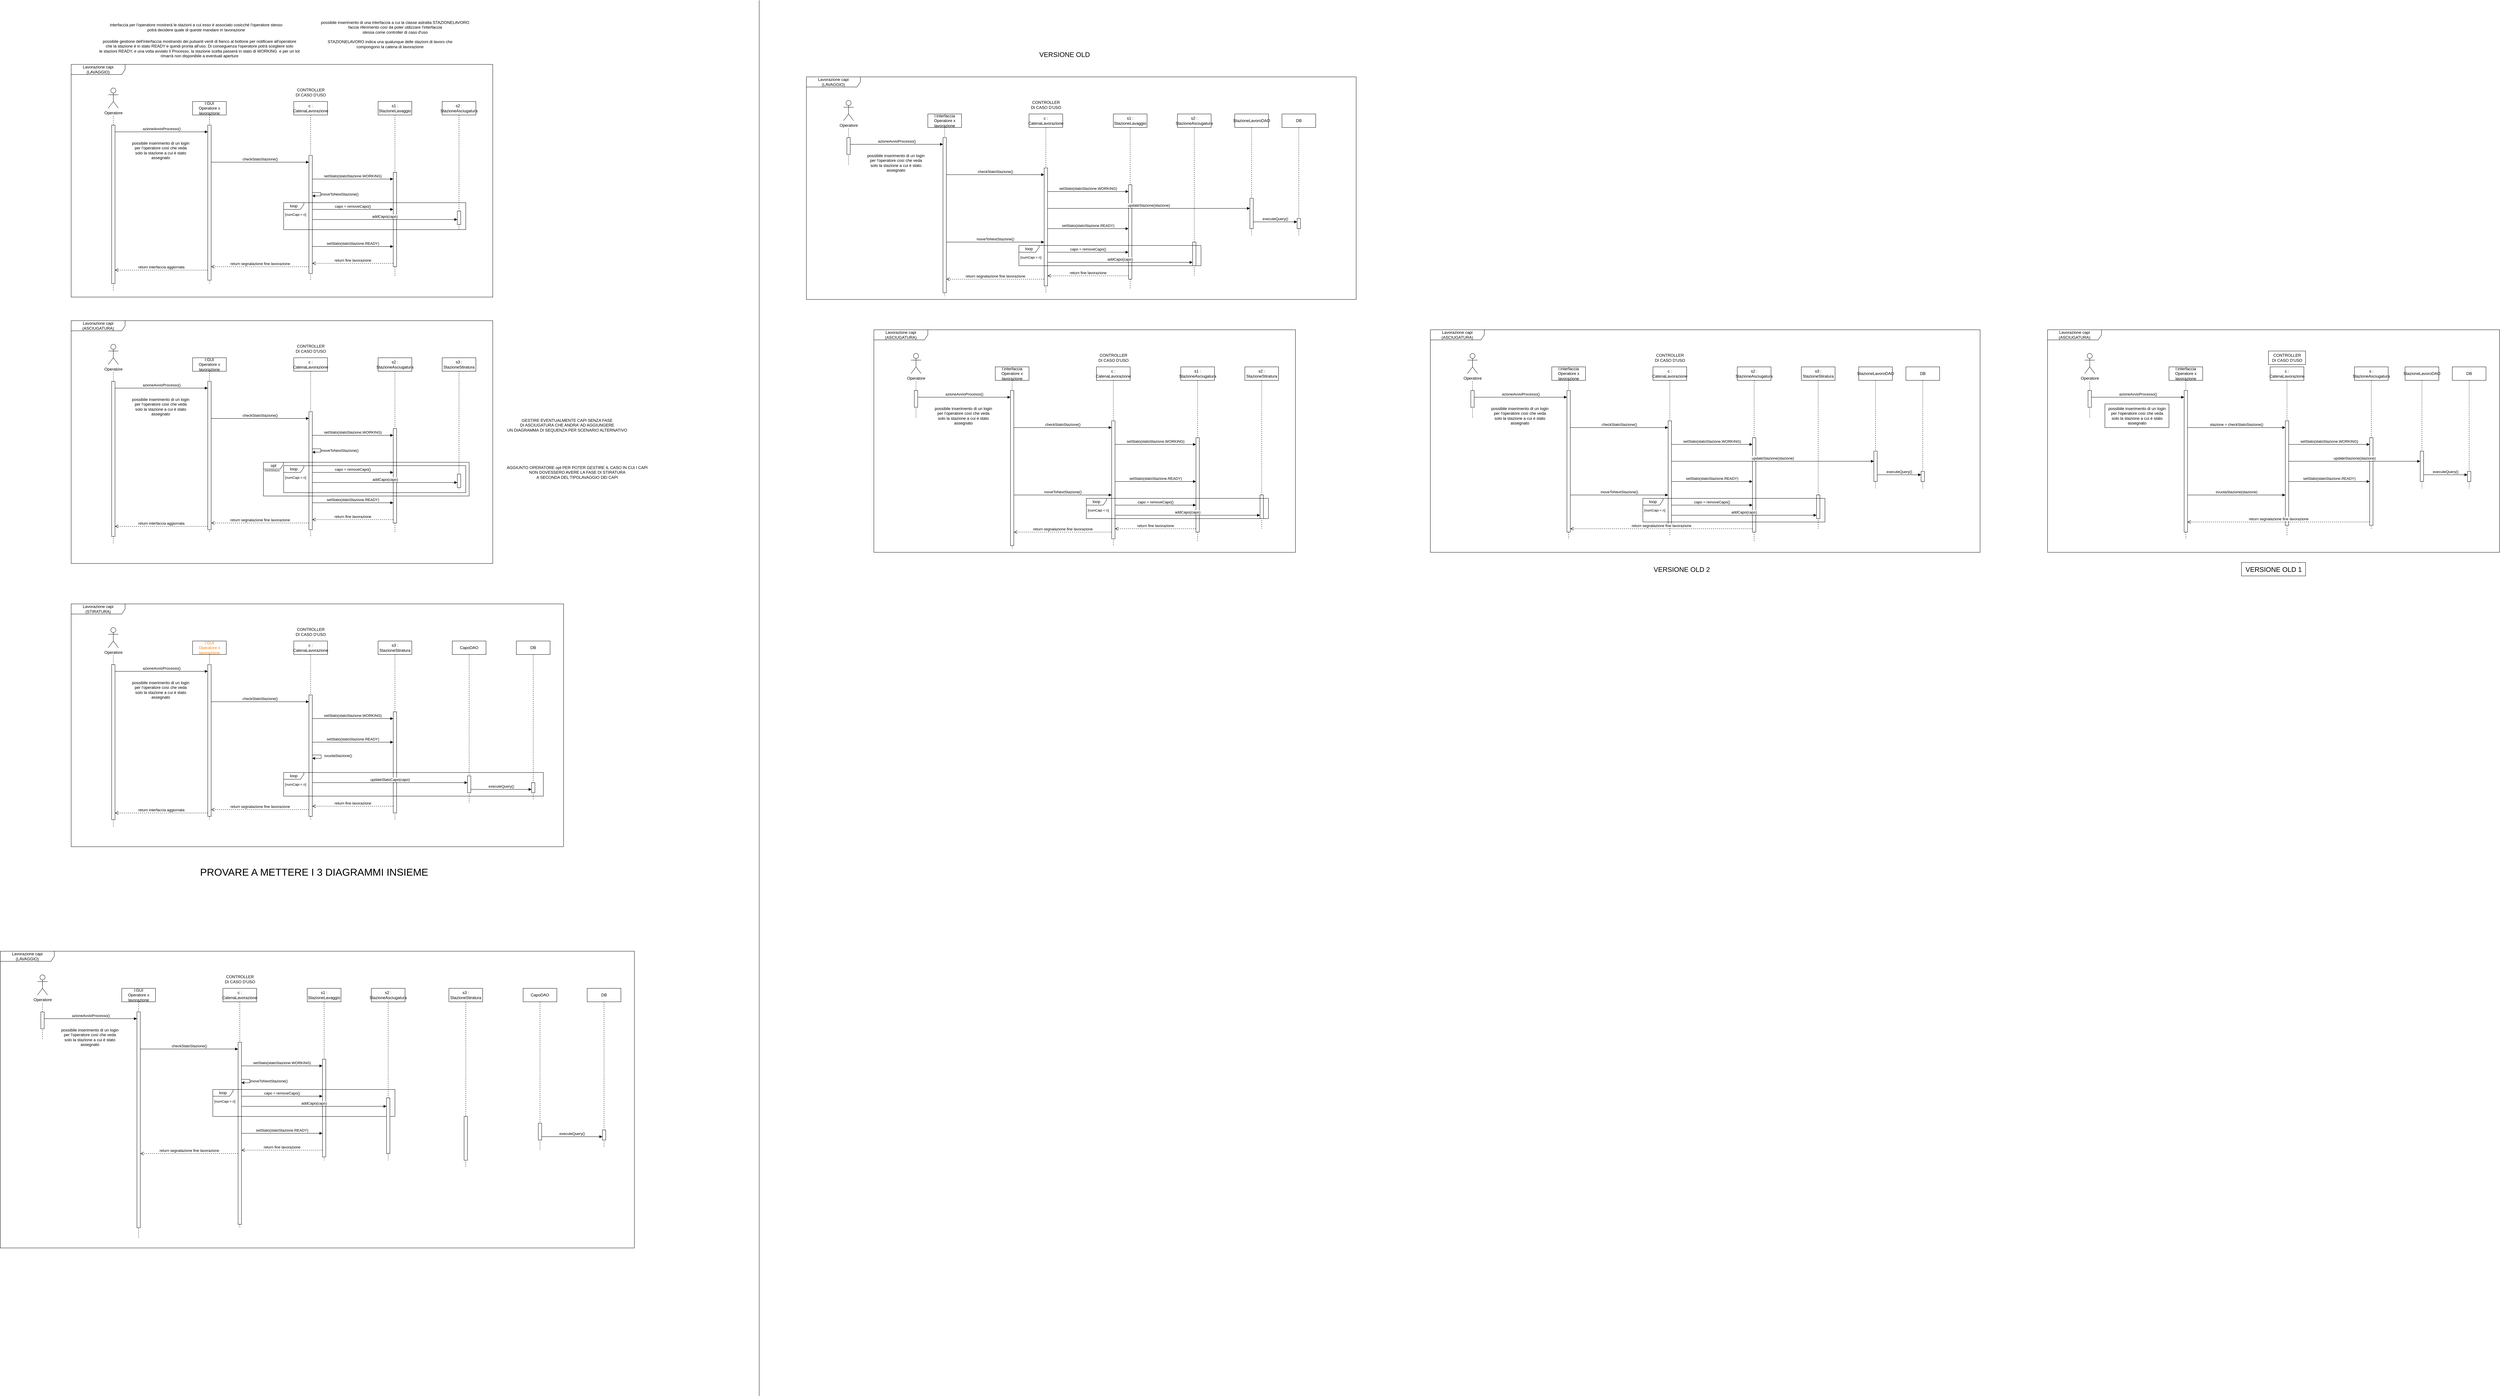 <mxfile version="26.0.11">
  <diagram name="Page-1" id="2YBvvXClWsGukQMizWep">
    <mxGraphModel grid="1" page="1" gridSize="10" guides="1" tooltips="1" connect="1" arrows="1" fold="1" pageScale="1" pageWidth="827" pageHeight="1169" math="0" shadow="0">
      <root>
        <mxCell id="0" />
        <mxCell id="1" parent="0" />
        <mxCell id="KFQoRSMoKo6lWCKC4XPC-30" value="&lt;font style=&quot;color: light-dark(rgb(0, 0, 0), rgb(255, 128, 0));&quot;&gt;l:GUI&lt;br&gt;Operatore x lavorazione&lt;/font&gt;" style="shape=umlLifeline;perimeter=lifelinePerimeter;whiteSpace=wrap;html=1;container=0;dropTarget=0;collapsible=0;recursiveResize=0;outlineConnect=0;portConstraint=eastwest;newEdgeStyle={&quot;edgeStyle&quot;:&quot;elbowEdgeStyle&quot;,&quot;elbow&quot;:&quot;vertical&quot;,&quot;curved&quot;:0,&quot;rounded&quot;:0};fontColor=light-dark(#000000,#FFFFFF);" vertex="1" parent="1">
          <mxGeometry x="800" y="390" width="100" height="540" as="geometry" />
        </mxCell>
        <mxCell id="KFQoRSMoKo6lWCKC4XPC-31" value="" style="html=1;points=[];perimeter=orthogonalPerimeter;outlineConnect=0;targetShapes=umlLifeline;portConstraint=eastwest;newEdgeStyle={&quot;edgeStyle&quot;:&quot;elbowEdgeStyle&quot;,&quot;elbow&quot;:&quot;vertical&quot;,&quot;curved&quot;:0,&quot;rounded&quot;:0};fontColor=light-dark(#000000,#FFFFFF);" vertex="1" parent="KFQoRSMoKo6lWCKC4XPC-30">
          <mxGeometry x="45" y="70" width="10" height="460" as="geometry" />
        </mxCell>
        <mxCell id="KFQoRSMoKo6lWCKC4XPC-34" value="&lt;font style=&quot;color: light-dark(rgb(0, 0, 0), rgb(255, 0, 0));&quot;&gt;c : CatenaLavorazione&lt;/font&gt;" style="shape=umlLifeline;perimeter=lifelinePerimeter;whiteSpace=wrap;html=1;container=0;dropTarget=0;collapsible=0;recursiveResize=0;outlineConnect=0;portConstraint=eastwest;newEdgeStyle={&quot;edgeStyle&quot;:&quot;elbowEdgeStyle&quot;,&quot;elbow&quot;:&quot;vertical&quot;,&quot;curved&quot;:0,&quot;rounded&quot;:0};fontColor=light-dark(#000000,#FFFFFF);" vertex="1" parent="1">
          <mxGeometry x="1100" y="390" width="100" height="530" as="geometry" />
        </mxCell>
        <mxCell id="KFQoRSMoKo6lWCKC4XPC-35" value="" style="html=1;points=[];perimeter=orthogonalPerimeter;outlineConnect=0;targetShapes=umlLifeline;portConstraint=eastwest;newEdgeStyle={&quot;edgeStyle&quot;:&quot;elbowEdgeStyle&quot;,&quot;elbow&quot;:&quot;vertical&quot;,&quot;curved&quot;:0,&quot;rounded&quot;:0};fontColor=light-dark(#000000,#FFFFFF);" vertex="1" parent="KFQoRSMoKo6lWCKC4XPC-34">
          <mxGeometry x="45" y="160" width="10" height="350" as="geometry" />
        </mxCell>
        <mxCell id="HvNu41siJUzFplcwvGJl-1" value="" style="endArrow=classic;html=1;rounded=0;fontColor=light-dark(#000000,#FFFFFF);" edge="1" parent="KFQoRSMoKo6lWCKC4XPC-34">
          <mxGeometry width="50" height="50" relative="1" as="geometry">
            <mxPoint x="55" y="270.0" as="sourcePoint" />
            <mxPoint x="55" y="280.0" as="targetPoint" />
            <Array as="points">
              <mxPoint x="80" y="270" />
              <mxPoint x="80" y="280" />
            </Array>
          </mxGeometry>
        </mxCell>
        <mxCell id="HvNu41siJUzFplcwvGJl-2" value="moveToNextStazione()" style="edgeLabel;html=1;align=center;verticalAlign=middle;resizable=0;points=[];fontColor=light-dark(#000000,#FFFFFF);" connectable="0" vertex="1" parent="HvNu41siJUzFplcwvGJl-1">
          <mxGeometry x="-0.007" y="-1" relative="1" as="geometry">
            <mxPoint x="57" as="offset" />
          </mxGeometry>
        </mxCell>
        <mxCell id="KFQoRSMoKo6lWCKC4XPC-37" value="return fine lavorazione" style="html=1;verticalAlign=bottom;endArrow=open;dashed=1;endSize=8;edgeStyle=elbowEdgeStyle;elbow=vertical;curved=0;rounded=0;fontColor=light-dark(#000000,#FFFFFF);" edge="1" parent="1" source="KFQoRSMoKo6lWCKC4XPC-54" target="KFQoRSMoKo6lWCKC4XPC-35">
          <mxGeometry relative="1" as="geometry">
            <mxPoint x="1210" y="870" as="targetPoint" />
            <Array as="points">
              <mxPoint x="1280" y="870" />
              <mxPoint x="950" y="850" />
              <mxPoint x="1072" y="770" />
            </Array>
            <mxPoint x="1140" y="770" as="sourcePoint" />
            <mxPoint as="offset" />
          </mxGeometry>
        </mxCell>
        <mxCell id="KFQoRSMoKo6lWCKC4XPC-38" value="Lavorazione capi (LAVAGGIO)" style="shape=umlFrame;whiteSpace=wrap;html=1;pointerEvents=0;recursiveResize=0;container=0;collapsible=0;width=160;fontColor=light-dark(#000000,#FFFFFF);" vertex="1" parent="1">
          <mxGeometry x="440" y="280" width="1250" height="690" as="geometry" />
        </mxCell>
        <mxCell id="KFQoRSMoKo6lWCKC4XPC-39" value="Operatore" style="shape=umlActor;verticalLabelPosition=bottom;verticalAlign=top;html=1;outlineConnect=0;fontColor=light-dark(#000000,#FFFFFF);" vertex="1" parent="1">
          <mxGeometry x="550" y="350" width="30" height="60" as="geometry" />
        </mxCell>
        <mxCell id="KFQoRSMoKo6lWCKC4XPC-40" value="" style="endArrow=none;dashed=1;html=1;rounded=0;fontColor=light-dark(#000000,#FFFFFF);" edge="1" parent="1" source="KFQoRSMoKo6lWCKC4XPC-42">
          <mxGeometry width="50" height="50" relative="1" as="geometry">
            <mxPoint x="564.72" y="690" as="sourcePoint" />
            <mxPoint x="565" y="430" as="targetPoint" />
          </mxGeometry>
        </mxCell>
        <mxCell id="KFQoRSMoKo6lWCKC4XPC-41" value="" style="endArrow=none;dashed=1;html=1;rounded=0;fontColor=light-dark(#000000,#FFFFFF);" edge="1" parent="1" target="KFQoRSMoKo6lWCKC4XPC-42">
          <mxGeometry width="50" height="50" relative="1" as="geometry">
            <mxPoint x="565" y="950" as="sourcePoint" />
            <mxPoint x="564.72" y="440" as="targetPoint" />
          </mxGeometry>
        </mxCell>
        <mxCell id="KFQoRSMoKo6lWCKC4XPC-42" value="" style="html=1;points=[];perimeter=orthogonalPerimeter;outlineConnect=0;targetShapes=umlLifeline;portConstraint=eastwest;newEdgeStyle={&quot;edgeStyle&quot;:&quot;elbowEdgeStyle&quot;,&quot;elbow&quot;:&quot;vertical&quot;,&quot;curved&quot;:0,&quot;rounded&quot;:0};fontColor=light-dark(#000000,#FFFFFF);" vertex="1" parent="1">
          <mxGeometry x="560" y="460" width="10" height="470" as="geometry" />
        </mxCell>
        <mxCell id="KFQoRSMoKo6lWCKC4XPC-43" value="azioneAvvioProcesso()" style="html=1;verticalAlign=bottom;endArrow=block;edgeStyle=elbowEdgeStyle;elbow=vertical;curved=0;rounded=0;fontColor=light-dark(#000000,#FFFFFF);" edge="1" parent="1" target="KFQoRSMoKo6lWCKC4XPC-31">
          <mxGeometry relative="1" as="geometry">
            <mxPoint x="570" y="480" as="sourcePoint" />
            <Array as="points">
              <mxPoint x="655" y="480" />
            </Array>
            <mxPoint x="740" y="480" as="targetPoint" />
            <mxPoint as="offset" />
          </mxGeometry>
        </mxCell>
        <mxCell id="KFQoRSMoKo6lWCKC4XPC-52" value="checkStatoStazione()" style="html=1;verticalAlign=bottom;endArrow=block;edgeStyle=elbowEdgeStyle;elbow=vertical;curved=0;rounded=0;fontColor=light-dark(#000000,#FFFFFF);" edge="1" parent="1">
          <mxGeometry relative="1" as="geometry">
            <mxPoint x="855" y="570" as="sourcePoint" />
            <Array as="points">
              <mxPoint x="1135" y="570" />
              <mxPoint x="1220" y="604.58" />
              <mxPoint x="1140" y="514.58" />
            </Array>
            <mxPoint x="1145" y="570" as="targetPoint" />
            <mxPoint as="offset" />
          </mxGeometry>
        </mxCell>
        <mxCell id="KFQoRSMoKo6lWCKC4XPC-53" value="&lt;font style=&quot;color: light-dark(rgb(0, 0, 0), rgb(51, 255, 255));&quot;&gt;s1 : StazioneLavaggio&lt;/font&gt;" style="shape=umlLifeline;perimeter=lifelinePerimeter;whiteSpace=wrap;html=1;container=0;dropTarget=0;collapsible=0;recursiveResize=0;outlineConnect=0;portConstraint=eastwest;newEdgeStyle={&quot;edgeStyle&quot;:&quot;elbowEdgeStyle&quot;,&quot;elbow&quot;:&quot;vertical&quot;,&quot;curved&quot;:0,&quot;rounded&quot;:0};fontColor=light-dark(#000000,#FFFFFF);" vertex="1" parent="1">
          <mxGeometry x="1350" y="390" width="100" height="520" as="geometry" />
        </mxCell>
        <mxCell id="KFQoRSMoKo6lWCKC4XPC-54" value="" style="html=1;points=[];perimeter=orthogonalPerimeter;outlineConnect=0;targetShapes=umlLifeline;portConstraint=eastwest;newEdgeStyle={&quot;edgeStyle&quot;:&quot;elbowEdgeStyle&quot;,&quot;elbow&quot;:&quot;vertical&quot;,&quot;curved&quot;:0,&quot;rounded&quot;:0};fontColor=light-dark(#000000,#FFFFFF);" vertex="1" parent="KFQoRSMoKo6lWCKC4XPC-53">
          <mxGeometry x="45" y="210" width="10" height="280" as="geometry" />
        </mxCell>
        <mxCell id="PTnmxzgZ-QWiYPHwj2HS-1" value="CONTROLLER&lt;br&gt;DI CASO D&#39;USO" style="text;html=1;align=center;verticalAlign=middle;resizable=0;points=[];autosize=1;strokeColor=none;fillColor=none;fontColor=light-dark(#000000,#FFFFFF);" vertex="1" parent="1">
          <mxGeometry x="1095" y="343" width="110" height="40" as="geometry" />
        </mxCell>
        <mxCell id="E8dHR4l544DE4IYsOj5R-2" value="setStato(statoStazione.WORKING)" style="html=1;verticalAlign=bottom;endArrow=block;edgeStyle=elbowEdgeStyle;elbow=vertical;curved=0;rounded=0;fontColor=light-dark(#000000,#FFFFFF);" edge="1" parent="1" source="KFQoRSMoKo6lWCKC4XPC-35" target="KFQoRSMoKo6lWCKC4XPC-54">
          <mxGeometry relative="1" as="geometry">
            <mxPoint x="1180" y="650" as="sourcePoint" />
            <Array as="points">
              <mxPoint x="1310" y="620" />
              <mxPoint x="1350" y="650" />
              <mxPoint x="1503" y="684.41" />
              <mxPoint x="1423" y="594.41" />
            </Array>
            <mxPoint x="1343" y="649.83" as="targetPoint" />
            <mxPoint as="offset" />
          </mxGeometry>
        </mxCell>
        <mxCell id="E8dHR4l544DE4IYsOj5R-3" value="possibile inserimento di un login&lt;br&gt;per l&#39;operatore così che veda&lt;br&gt;solo la stazione a cui è stato&lt;br&gt;assegnato" style="text;html=1;align=center;verticalAlign=middle;resizable=0;points=[];autosize=1;strokeColor=none;fillColor=none;" vertex="1" parent="1">
          <mxGeometry x="610" y="500" width="190" height="70" as="geometry" />
        </mxCell>
        <mxCell id="E8dHR4l544DE4IYsOj5R-4" value="interfaccia per l&#39;operatore mostrerà le stazioni a cui esso è associato cosicché l&#39;operatore stesso&lt;br&gt;potrà decidere quale di queste mandare in lavorazione" style="text;html=1;align=center;verticalAlign=middle;resizable=0;points=[];autosize=1;strokeColor=none;fillColor=none;fontColor=light-dark(#000000,#FF8000);" vertex="1" parent="1">
          <mxGeometry x="540" y="150" width="540" height="40" as="geometry" />
        </mxCell>
        <mxCell id="E8dHR4l544DE4IYsOj5R-5" value="possibile gestione dell&#39;interfaccia mostrando dei pulsanti verdi di fianco al bottone per notificare all&#39;operatore&lt;br&gt;che la stazione è in stato READY e quindi pronta all&#39;uso. Di conseguenza l&#39;operatore potrà scegliere solo&lt;br&gt;le stazioni READY, e una volta avviato il Processo, la stazione scelta passerà in stato di WORKING&amp;nbsp; e per un tot&lt;br&gt;rimarrà non disponibile a eventuali aperture" style="text;html=1;align=center;verticalAlign=middle;resizable=0;points=[];autosize=1;strokeColor=none;fillColor=none;fontColor=light-dark(#000000,#FF8000);" vertex="1" parent="1">
          <mxGeometry x="510" y="198" width="620" height="70" as="geometry" />
        </mxCell>
        <mxCell id="E8dHR4l544DE4IYsOj5R-6" value="setStato(statoStazione.READY)" style="html=1;verticalAlign=bottom;endArrow=block;edgeStyle=elbowEdgeStyle;elbow=vertical;curved=0;rounded=0;fontColor=light-dark(#000000,#FFFFFF);" edge="1" parent="1" source="KFQoRSMoKo6lWCKC4XPC-35" target="KFQoRSMoKo6lWCKC4XPC-54">
          <mxGeometry relative="1" as="geometry">
            <mxPoint x="1160" y="820" as="sourcePoint" />
            <Array as="points">
              <mxPoint x="1340" y="820" />
              <mxPoint x="1325" y="860" />
              <mxPoint x="1365" y="890" />
              <mxPoint x="1518" y="924.41" />
              <mxPoint x="1438" y="834.41" />
            </Array>
            <mxPoint x="1380" y="820" as="targetPoint" />
            <mxPoint as="offset" />
          </mxGeometry>
        </mxCell>
        <mxCell id="E8dHR4l544DE4IYsOj5R-8" value="STAZIONELAVORO indica una qualunque delle stazioni di lavoro che&lt;br&gt;compongono la catena di lavorazione" style="text;html=1;align=center;verticalAlign=middle;resizable=0;points=[];autosize=1;strokeColor=none;fillColor=none;fontColor=light-dark(#000000,#33FFFF);" vertex="1" parent="1">
          <mxGeometry x="1190" y="200" width="390" height="40" as="geometry" />
        </mxCell>
        <mxCell id="E8dHR4l544DE4IYsOj5R-9" value="possibile inserimento di una interfaccia a cui la classe astratta STAZIONELAVORO &lt;br&gt;faccia riferimento così da poter utilizzare l&#39;interfaccia&lt;br&gt;stessa come controller di caso d&#39;uso" style="text;html=1;align=center;verticalAlign=middle;resizable=0;points=[];autosize=1;strokeColor=none;fillColor=none;fontColor=light-dark(#000000,#33FFFF);" vertex="1" parent="1">
          <mxGeometry x="1170" y="140" width="460" height="60" as="geometry" />
        </mxCell>
        <mxCell id="E8dHR4l544DE4IYsOj5R-10" value="l:interfaccia Operatore x lavorazione" style="shape=umlLifeline;perimeter=lifelinePerimeter;whiteSpace=wrap;html=1;container=0;dropTarget=0;collapsible=0;recursiveResize=0;outlineConnect=0;portConstraint=eastwest;newEdgeStyle={&quot;edgeStyle&quot;:&quot;elbowEdgeStyle&quot;,&quot;elbow&quot;:&quot;vertical&quot;,&quot;curved&quot;:0,&quot;rounded&quot;:0};fontColor=light-dark(#000000,#FFFFFF);strokeColor=light-dark(#000000,#FF0000);" vertex="1" parent="1">
          <mxGeometry x="6660" y="1177" width="100" height="510" as="geometry" />
        </mxCell>
        <mxCell id="E8dHR4l544DE4IYsOj5R-11" value="" style="html=1;points=[];perimeter=orthogonalPerimeter;outlineConnect=0;targetShapes=umlLifeline;portConstraint=eastwest;newEdgeStyle={&quot;edgeStyle&quot;:&quot;elbowEdgeStyle&quot;,&quot;elbow&quot;:&quot;vertical&quot;,&quot;curved&quot;:0,&quot;rounded&quot;:0};fontColor=light-dark(#000000,#FFFFFF);strokeColor=light-dark(#000000,#FF0000);" vertex="1" parent="E8dHR4l544DE4IYsOj5R-10">
          <mxGeometry x="45" y="70" width="10" height="420" as="geometry" />
        </mxCell>
        <mxCell id="E8dHR4l544DE4IYsOj5R-12" value="&lt;font style=&quot;color: light-dark(rgb(0, 0, 0), rgb(255, 0, 0));&quot;&gt;c : CatenaLavorazione&lt;/font&gt;" style="shape=umlLifeline;perimeter=lifelinePerimeter;whiteSpace=wrap;html=1;container=0;dropTarget=0;collapsible=0;recursiveResize=0;outlineConnect=0;portConstraint=eastwest;newEdgeStyle={&quot;edgeStyle&quot;:&quot;elbowEdgeStyle&quot;,&quot;elbow&quot;:&quot;vertical&quot;,&quot;curved&quot;:0,&quot;rounded&quot;:0};fontColor=light-dark(#000000,#FFFFFF);strokeColor=light-dark(#000000,#FF0000);" vertex="1" parent="1">
          <mxGeometry x="6960" y="1177" width="100" height="500" as="geometry" />
        </mxCell>
        <mxCell id="E8dHR4l544DE4IYsOj5R-13" value="" style="html=1;points=[];perimeter=orthogonalPerimeter;outlineConnect=0;targetShapes=umlLifeline;portConstraint=eastwest;newEdgeStyle={&quot;edgeStyle&quot;:&quot;elbowEdgeStyle&quot;,&quot;elbow&quot;:&quot;vertical&quot;,&quot;curved&quot;:0,&quot;rounded&quot;:0};fontColor=light-dark(#000000,#FFFFFF);strokeColor=light-dark(#000000,#FF0000);" vertex="1" parent="E8dHR4l544DE4IYsOj5R-12">
          <mxGeometry x="45" y="160" width="10" height="310" as="geometry" />
        </mxCell>
        <mxCell id="E8dHR4l544DE4IYsOj5R-14" value="return segnalazione fine lavorazione" style="html=1;verticalAlign=bottom;endArrow=open;dashed=1;endSize=8;edgeStyle=elbowEdgeStyle;elbow=vertical;curved=0;rounded=0;fontColor=light-dark(#000000,#FFFFFF);strokeColor=light-dark(#000000,#FF0000);" edge="1" parent="1" source="E8dHR4l544DE4IYsOj5R-25" target="E8dHR4l544DE4IYsOj5R-11">
          <mxGeometry relative="1" as="geometry">
            <mxPoint x="6750" y="1637" as="targetPoint" />
            <Array as="points">
              <mxPoint x="6810" y="1637" />
              <mxPoint x="6932" y="1557" />
            </Array>
            <mxPoint x="7000" y="1557" as="sourcePoint" />
            <mxPoint as="offset" />
          </mxGeometry>
        </mxCell>
        <mxCell id="E8dHR4l544DE4IYsOj5R-15" value="Lavorazione capi (ASCIUGATURA)" style="shape=umlFrame;whiteSpace=wrap;html=1;pointerEvents=0;recursiveResize=0;container=0;collapsible=0;width=160;fontColor=light-dark(#000000,#FFFFFF);strokeColor=light-dark(#000000,#FF0000);" vertex="1" parent="1">
          <mxGeometry x="6300" y="1067" width="1340" height="660" as="geometry" />
        </mxCell>
        <mxCell id="E8dHR4l544DE4IYsOj5R-16" value="Operatore" style="shape=umlActor;verticalLabelPosition=bottom;verticalAlign=top;html=1;outlineConnect=0;fontColor=light-dark(#000000,#FFFFFF);strokeColor=light-dark(#000000,#FF0000);" vertex="1" parent="1">
          <mxGeometry x="6410" y="1137" width="30" height="60" as="geometry" />
        </mxCell>
        <mxCell id="E8dHR4l544DE4IYsOj5R-17" value="" style="endArrow=none;dashed=1;html=1;rounded=0;fontColor=light-dark(#000000,#FFFFFF);strokeColor=light-dark(#000000,#FF0000);" edge="1" parent="1" source="E8dHR4l544DE4IYsOj5R-19">
          <mxGeometry width="50" height="50" relative="1" as="geometry">
            <mxPoint x="6424.72" y="1477" as="sourcePoint" />
            <mxPoint x="6425" y="1217" as="targetPoint" />
          </mxGeometry>
        </mxCell>
        <mxCell id="E8dHR4l544DE4IYsOj5R-18" value="" style="endArrow=none;dashed=1;html=1;rounded=0;fontColor=light-dark(#000000,#FFFFFF);strokeColor=light-dark(#000000,#FF0000);" edge="1" parent="1" target="E8dHR4l544DE4IYsOj5R-19">
          <mxGeometry width="50" height="50" relative="1" as="geometry">
            <mxPoint x="6425" y="1327" as="sourcePoint" />
            <mxPoint x="6424.72" y="1227" as="targetPoint" />
          </mxGeometry>
        </mxCell>
        <mxCell id="E8dHR4l544DE4IYsOj5R-19" value="" style="html=1;points=[];perimeter=orthogonalPerimeter;outlineConnect=0;targetShapes=umlLifeline;portConstraint=eastwest;newEdgeStyle={&quot;edgeStyle&quot;:&quot;elbowEdgeStyle&quot;,&quot;elbow&quot;:&quot;vertical&quot;,&quot;curved&quot;:0,&quot;rounded&quot;:0};fontColor=light-dark(#000000,#FFFFFF);strokeColor=light-dark(#000000,#FF0000);" vertex="1" parent="1">
          <mxGeometry x="6420" y="1247" width="10" height="50" as="geometry" />
        </mxCell>
        <mxCell id="E8dHR4l544DE4IYsOj5R-20" value="azioneAvvioProcesso()" style="html=1;verticalAlign=bottom;endArrow=block;edgeStyle=elbowEdgeStyle;elbow=vertical;curved=0;rounded=0;fontColor=light-dark(#000000,#FFFFFF);strokeColor=light-dark(#000000,#FF0000);" edge="1" parent="1" target="E8dHR4l544DE4IYsOj5R-11">
          <mxGeometry relative="1" as="geometry">
            <mxPoint x="6430" y="1267" as="sourcePoint" />
            <Array as="points">
              <mxPoint x="6515" y="1267" />
            </Array>
            <mxPoint x="6600" y="1267" as="targetPoint" />
            <mxPoint as="offset" />
          </mxGeometry>
        </mxCell>
        <mxCell id="E8dHR4l544DE4IYsOj5R-21" value="DB" style="shape=umlLifeline;perimeter=lifelinePerimeter;whiteSpace=wrap;html=1;container=0;dropTarget=0;collapsible=0;recursiveResize=0;outlineConnect=0;portConstraint=eastwest;newEdgeStyle={&quot;edgeStyle&quot;:&quot;elbowEdgeStyle&quot;,&quot;elbow&quot;:&quot;vertical&quot;,&quot;curved&quot;:0,&quot;rounded&quot;:0};fontColor=light-dark(#000000,#FFFFFF);strokeColor=light-dark(#000000,#FF0000);" vertex="1" parent="1">
          <mxGeometry x="7500" y="1177" width="100" height="360" as="geometry" />
        </mxCell>
        <mxCell id="E8dHR4l544DE4IYsOj5R-22" value="" style="html=1;points=[];perimeter=orthogonalPerimeter;outlineConnect=0;targetShapes=umlLifeline;portConstraint=eastwest;newEdgeStyle={&quot;edgeStyle&quot;:&quot;elbowEdgeStyle&quot;,&quot;elbow&quot;:&quot;vertical&quot;,&quot;curved&quot;:0,&quot;rounded&quot;:0};fontColor=light-dark(#000000,#FFFFFF);strokeColor=light-dark(#000000,#FF0000);" vertex="1" parent="E8dHR4l544DE4IYsOj5R-21">
          <mxGeometry x="45" y="310" width="10" height="30" as="geometry" />
        </mxCell>
        <mxCell id="E8dHR4l544DE4IYsOj5R-23" value="stazione = checkStatoStazione()" style="html=1;verticalAlign=bottom;endArrow=block;edgeStyle=elbowEdgeStyle;elbow=vertical;curved=0;rounded=0;fontColor=light-dark(#000000,#FFFFFF);strokeColor=light-dark(#000000,#FF0000);" edge="1" parent="1">
          <mxGeometry relative="1" as="geometry">
            <mxPoint x="6715" y="1357" as="sourcePoint" />
            <Array as="points">
              <mxPoint x="6995" y="1357" />
              <mxPoint x="7080" y="1391.58" />
              <mxPoint x="7000" y="1301.58" />
            </Array>
            <mxPoint x="7005" y="1357" as="targetPoint" />
            <mxPoint as="offset" />
          </mxGeometry>
        </mxCell>
        <mxCell id="E8dHR4l544DE4IYsOj5R-24" value="s : StazioneAsciugatura" style="shape=umlLifeline;perimeter=lifelinePerimeter;whiteSpace=wrap;html=1;container=0;dropTarget=0;collapsible=0;recursiveResize=0;outlineConnect=0;portConstraint=eastwest;newEdgeStyle={&quot;edgeStyle&quot;:&quot;elbowEdgeStyle&quot;,&quot;elbow&quot;:&quot;vertical&quot;,&quot;curved&quot;:0,&quot;rounded&quot;:0};fontColor=light-dark(#000000,#FFFFFF);strokeColor=light-dark(#000000,#FF0000);" vertex="1" parent="1">
          <mxGeometry x="7210" y="1177" width="100" height="480" as="geometry" />
        </mxCell>
        <mxCell id="E8dHR4l544DE4IYsOj5R-25" value="" style="html=1;points=[];perimeter=orthogonalPerimeter;outlineConnect=0;targetShapes=umlLifeline;portConstraint=eastwest;newEdgeStyle={&quot;edgeStyle&quot;:&quot;elbowEdgeStyle&quot;,&quot;elbow&quot;:&quot;vertical&quot;,&quot;curved&quot;:0,&quot;rounded&quot;:0};fontColor=light-dark(#000000,#FFFFFF);strokeColor=light-dark(#000000,#FF0000);" vertex="1" parent="E8dHR4l544DE4IYsOj5R-24">
          <mxGeometry x="45" y="210" width="10" height="260" as="geometry" />
        </mxCell>
        <mxCell id="E8dHR4l544DE4IYsOj5R-26" value="CONTROLLER&lt;br&gt;DI CASO D&#39;USO" style="text;html=1;align=center;verticalAlign=middle;resizable=0;points=[];autosize=1;strokeColor=light-dark(#000000,#FF0000);fillColor=none;fontColor=light-dark(#000000,#FFFFFF);" vertex="1" parent="1">
          <mxGeometry x="6955" y="1130" width="110" height="40" as="geometry" />
        </mxCell>
        <mxCell id="E8dHR4l544DE4IYsOj5R-27" value="StazioneLavoroDAO" style="shape=umlLifeline;perimeter=lifelinePerimeter;whiteSpace=wrap;html=1;container=0;dropTarget=0;collapsible=0;recursiveResize=0;outlineConnect=0;portConstraint=eastwest;newEdgeStyle={&quot;edgeStyle&quot;:&quot;elbowEdgeStyle&quot;,&quot;elbow&quot;:&quot;vertical&quot;,&quot;curved&quot;:0,&quot;rounded&quot;:0};fontColor=light-dark(#000000,#FFFFFF);strokeColor=light-dark(#000000,#FF0000);" vertex="1" parent="1">
          <mxGeometry x="7360" y="1177" width="100" height="360" as="geometry" />
        </mxCell>
        <mxCell id="E8dHR4l544DE4IYsOj5R-28" value="" style="html=1;points=[];perimeter=orthogonalPerimeter;outlineConnect=0;targetShapes=umlLifeline;portConstraint=eastwest;newEdgeStyle={&quot;edgeStyle&quot;:&quot;elbowEdgeStyle&quot;,&quot;elbow&quot;:&quot;vertical&quot;,&quot;curved&quot;:0,&quot;rounded&quot;:0};fontColor=light-dark(#000000,#FFFFFF);strokeColor=light-dark(#000000,#FF0000);" vertex="1" parent="E8dHR4l544DE4IYsOj5R-27">
          <mxGeometry x="45" y="250" width="10" height="90" as="geometry" />
        </mxCell>
        <mxCell id="E8dHR4l544DE4IYsOj5R-29" value="updateStazione(stazione)" style="html=1;verticalAlign=bottom;endArrow=block;edgeStyle=elbowEdgeStyle;elbow=vertical;curved=0;rounded=0;fontColor=light-dark(#000000,#FFFFFF);strokeColor=light-dark(#000000,#FF0000);" edge="1" parent="1" source="E8dHR4l544DE4IYsOj5R-13" target="E8dHR4l544DE4IYsOj5R-28">
          <mxGeometry relative="1" as="geometry">
            <mxPoint x="7020" y="1487" as="sourcePoint" />
            <Array as="points">
              <mxPoint x="7250" y="1457" />
              <mxPoint x="7280" y="1497" />
              <mxPoint x="7215" y="1487" />
              <mxPoint x="7380" y="1521.58" />
              <mxPoint x="7300" y="1431.58" />
            </Array>
            <mxPoint x="7220" y="1487" as="targetPoint" />
            <mxPoint as="offset" />
          </mxGeometry>
        </mxCell>
        <mxCell id="E8dHR4l544DE4IYsOj5R-30" value="executeQuery()" style="html=1;verticalAlign=bottom;endArrow=block;edgeStyle=elbowEdgeStyle;elbow=vertical;curved=0;rounded=0;fontColor=light-dark(#000000,#FFFFFF);strokeColor=light-dark(#000000,#FF0000);" edge="1" parent="1" source="E8dHR4l544DE4IYsOj5R-28" target="E8dHR4l544DE4IYsOj5R-22">
          <mxGeometry relative="1" as="geometry">
            <mxPoint x="7400" y="1507" as="sourcePoint" />
            <Array as="points">
              <mxPoint x="7500" y="1497" />
              <mxPoint x="7520" y="1507" />
              <mxPoint x="7750" y="1541.58" />
              <mxPoint x="7670" y="1451.58" />
            </Array>
            <mxPoint x="7540" y="1507" as="targetPoint" />
            <mxPoint as="offset" />
          </mxGeometry>
        </mxCell>
        <mxCell id="E8dHR4l544DE4IYsOj5R-33" value="setStato(statoStazione.WORKING)" style="html=1;verticalAlign=bottom;endArrow=block;edgeStyle=elbowEdgeStyle;elbow=vertical;curved=0;rounded=0;fontColor=light-dark(#000000,#FFFFFF);strokeColor=light-dark(#000000,#FF0000);" edge="1" parent="1" source="E8dHR4l544DE4IYsOj5R-13" target="E8dHR4l544DE4IYsOj5R-25">
          <mxGeometry relative="1" as="geometry">
            <mxPoint x="7040" y="1437" as="sourcePoint" />
            <Array as="points">
              <mxPoint x="7170" y="1407" />
              <mxPoint x="7210" y="1437" />
              <mxPoint x="7363" y="1471.41" />
              <mxPoint x="7283" y="1381.41" />
            </Array>
            <mxPoint x="7203" y="1436.83" as="targetPoint" />
            <mxPoint as="offset" />
          </mxGeometry>
        </mxCell>
        <mxCell id="E8dHR4l544DE4IYsOj5R-34" value="possibile inserimento di un login&lt;br&gt;per l&#39;operatore così che veda&lt;br&gt;solo la stazione a cui è stato&lt;br&gt;assegnato" style="text;html=1;align=center;verticalAlign=middle;resizable=0;points=[];autosize=1;strokeColor=light-dark(#000000,#FF0000);fillColor=none;" vertex="1" parent="1">
          <mxGeometry x="6470" y="1287" width="190" height="70" as="geometry" />
        </mxCell>
        <mxCell id="E8dHR4l544DE4IYsOj5R-35" value="setStato(statoStazione.READY)" style="html=1;verticalAlign=bottom;endArrow=block;edgeStyle=elbowEdgeStyle;elbow=vertical;curved=0;rounded=0;fontColor=light-dark(#000000,#FFFFFF);strokeColor=light-dark(#000000,#FF0000);" edge="1" parent="1" source="E8dHR4l544DE4IYsOj5R-13" target="E8dHR4l544DE4IYsOj5R-25">
          <mxGeometry relative="1" as="geometry">
            <mxPoint x="7020" y="1517" as="sourcePoint" />
            <Array as="points">
              <mxPoint x="7175" y="1517" />
              <mxPoint x="7215" y="1547" />
              <mxPoint x="7368" y="1581.41" />
              <mxPoint x="7288" y="1491.41" />
            </Array>
            <mxPoint x="7240" y="1517" as="targetPoint" />
            <mxPoint as="offset" />
          </mxGeometry>
        </mxCell>
        <mxCell id="E8dHR4l544DE4IYsOj5R-36" value="svuotaStazione(stazione)" style="html=1;verticalAlign=bottom;endArrow=block;edgeStyle=elbowEdgeStyle;elbow=vertical;curved=0;rounded=0;fontColor=light-dark(#000000,#FFFFFF);strokeColor=light-dark(#000000,#FF0000);" edge="1" parent="1" source="E8dHR4l544DE4IYsOj5R-11" target="E8dHR4l544DE4IYsOj5R-13">
          <mxGeometry relative="1" as="geometry">
            <mxPoint x="6720" y="1557" as="sourcePoint" />
            <Array as="points">
              <mxPoint x="7000" y="1557" />
              <mxPoint x="7085" y="1591.58" />
              <mxPoint x="7005" y="1501.58" />
            </Array>
            <mxPoint x="6990" y="1557" as="targetPoint" />
            <mxPoint as="offset" />
          </mxGeometry>
        </mxCell>
        <mxCell id="E8dHR4l544DE4IYsOj5R-37" value="&lt;span style=&quot;color: rgb(255, 128, 0);&quot;&gt;l:GUI&lt;/span&gt;&lt;br style=&quot;color: rgb(255, 128, 0);&quot;&gt;&lt;span style=&quot;color: rgb(255, 128, 0);&quot;&gt;Operatore x lavorazione&lt;/span&gt;" style="shape=umlLifeline;perimeter=lifelinePerimeter;whiteSpace=wrap;html=1;container=0;dropTarget=0;collapsible=0;recursiveResize=0;outlineConnect=0;portConstraint=eastwest;newEdgeStyle={&quot;edgeStyle&quot;:&quot;elbowEdgeStyle&quot;,&quot;elbow&quot;:&quot;vertical&quot;,&quot;curved&quot;:0,&quot;rounded&quot;:0};fontColor=light-dark(#000000,#FFFFFF);" vertex="1" parent="1">
          <mxGeometry x="800" y="1990" width="100" height="530" as="geometry" />
        </mxCell>
        <mxCell id="E8dHR4l544DE4IYsOj5R-38" value="" style="html=1;points=[];perimeter=orthogonalPerimeter;outlineConnect=0;targetShapes=umlLifeline;portConstraint=eastwest;newEdgeStyle={&quot;edgeStyle&quot;:&quot;elbowEdgeStyle&quot;,&quot;elbow&quot;:&quot;vertical&quot;,&quot;curved&quot;:0,&quot;rounded&quot;:0};fontColor=light-dark(#000000,#FFFFFF);" vertex="1" parent="E8dHR4l544DE4IYsOj5R-37">
          <mxGeometry x="45" y="70" width="10" height="450" as="geometry" />
        </mxCell>
        <mxCell id="E8dHR4l544DE4IYsOj5R-39" value="&lt;font style=&quot;color: light-dark(rgb(0, 0, 0), rgb(255, 0, 0));&quot;&gt;c : CatenaLavorazione&lt;/font&gt;" style="shape=umlLifeline;perimeter=lifelinePerimeter;whiteSpace=wrap;html=1;container=0;dropTarget=0;collapsible=0;recursiveResize=0;outlineConnect=0;portConstraint=eastwest;newEdgeStyle={&quot;edgeStyle&quot;:&quot;elbowEdgeStyle&quot;,&quot;elbow&quot;:&quot;vertical&quot;,&quot;curved&quot;:0,&quot;rounded&quot;:0};fontColor=light-dark(#000000,#FFFFFF);" vertex="1" parent="1">
          <mxGeometry x="1100" y="1990" width="100" height="530" as="geometry" />
        </mxCell>
        <mxCell id="E8dHR4l544DE4IYsOj5R-40" value="" style="html=1;points=[];perimeter=orthogonalPerimeter;outlineConnect=0;targetShapes=umlLifeline;portConstraint=eastwest;newEdgeStyle={&quot;edgeStyle&quot;:&quot;elbowEdgeStyle&quot;,&quot;elbow&quot;:&quot;vertical&quot;,&quot;curved&quot;:0,&quot;rounded&quot;:0};fontColor=light-dark(#000000,#FFFFFF);" vertex="1" parent="E8dHR4l544DE4IYsOj5R-39">
          <mxGeometry x="45" y="160" width="10" height="360" as="geometry" />
        </mxCell>
        <mxCell id="HvNu41siJUzFplcwvGJl-31" value="" style="endArrow=classic;html=1;rounded=0;fontColor=light-dark(#000000,#FFFFFF);" edge="1" parent="E8dHR4l544DE4IYsOj5R-39" source="E8dHR4l544DE4IYsOj5R-40" target="E8dHR4l544DE4IYsOj5R-40">
          <mxGeometry width="50" height="50" relative="1" as="geometry">
            <mxPoint x="58.75" y="338" as="sourcePoint" />
            <mxPoint x="58.75" y="348" as="targetPoint" />
            <Array as="points">
              <mxPoint x="81.25" y="338" />
              <mxPoint x="81.25" y="348" />
            </Array>
          </mxGeometry>
        </mxCell>
        <mxCell id="HvNu41siJUzFplcwvGJl-33" value="svuotaStazione()" style="edgeLabel;html=1;align=center;verticalAlign=middle;resizable=0;points=[];" connectable="0" vertex="1" parent="HvNu41siJUzFplcwvGJl-31">
          <mxGeometry x="0.029" y="-1" relative="1" as="geometry">
            <mxPoint x="50" y="-4" as="offset" />
          </mxGeometry>
        </mxCell>
        <mxCell id="E8dHR4l544DE4IYsOj5R-41" value="return fine lavorazione" style="html=1;verticalAlign=bottom;endArrow=open;dashed=1;endSize=8;edgeStyle=elbowEdgeStyle;elbow=vertical;curved=0;rounded=0;fontColor=light-dark(#000000,#FFFFFF);" edge="1" parent="1" source="E8dHR4l544DE4IYsOj5R-52" target="E8dHR4l544DE4IYsOj5R-40">
          <mxGeometry relative="1" as="geometry">
            <mxPoint x="1210" y="2490" as="targetPoint" />
            <Array as="points">
              <mxPoint x="1340" y="2480" />
              <mxPoint x="1260" y="2470" />
              <mxPoint x="1280" y="2490" />
              <mxPoint x="1230" y="2470" />
              <mxPoint x="950" y="2450" />
              <mxPoint x="1072" y="2370" />
            </Array>
            <mxPoint x="1140" y="2370" as="sourcePoint" />
            <mxPoint as="offset" />
          </mxGeometry>
        </mxCell>
        <mxCell id="E8dHR4l544DE4IYsOj5R-42" value="Lavorazione capi (STIRATURA)" style="shape=umlFrame;whiteSpace=wrap;html=1;pointerEvents=0;recursiveResize=0;container=0;collapsible=0;width=160;fontColor=light-dark(#000000,#FFFFFF);" vertex="1" parent="1">
          <mxGeometry x="440" y="1880" width="1460" height="720" as="geometry" />
        </mxCell>
        <mxCell id="E8dHR4l544DE4IYsOj5R-43" value="Operatore" style="shape=umlActor;verticalLabelPosition=bottom;verticalAlign=top;html=1;outlineConnect=0;fontColor=light-dark(#000000,#FFFFFF);" vertex="1" parent="1">
          <mxGeometry x="550" y="1950" width="30" height="60" as="geometry" />
        </mxCell>
        <mxCell id="E8dHR4l544DE4IYsOj5R-44" value="" style="endArrow=none;dashed=1;html=1;rounded=0;fontColor=light-dark(#000000,#FFFFFF);" edge="1" parent="1" source="E8dHR4l544DE4IYsOj5R-46">
          <mxGeometry width="50" height="50" relative="1" as="geometry">
            <mxPoint x="564.72" y="2290" as="sourcePoint" />
            <mxPoint x="565" y="2030" as="targetPoint" />
          </mxGeometry>
        </mxCell>
        <mxCell id="E8dHR4l544DE4IYsOj5R-45" value="" style="endArrow=none;dashed=1;html=1;rounded=0;fontColor=light-dark(#000000,#FFFFFF);" edge="1" parent="1" target="E8dHR4l544DE4IYsOj5R-46">
          <mxGeometry width="50" height="50" relative="1" as="geometry">
            <mxPoint x="565" y="2540" as="sourcePoint" />
            <mxPoint x="564.72" y="2040" as="targetPoint" />
          </mxGeometry>
        </mxCell>
        <mxCell id="E8dHR4l544DE4IYsOj5R-46" value="" style="html=1;points=[];perimeter=orthogonalPerimeter;outlineConnect=0;targetShapes=umlLifeline;portConstraint=eastwest;newEdgeStyle={&quot;edgeStyle&quot;:&quot;elbowEdgeStyle&quot;,&quot;elbow&quot;:&quot;vertical&quot;,&quot;curved&quot;:0,&quot;rounded&quot;:0};fontColor=light-dark(#000000,#FFFFFF);" vertex="1" parent="1">
          <mxGeometry x="560" y="2060" width="10" height="460" as="geometry" />
        </mxCell>
        <mxCell id="E8dHR4l544DE4IYsOj5R-47" value="azioneAvvioProcesso()" style="html=1;verticalAlign=bottom;endArrow=block;edgeStyle=elbowEdgeStyle;elbow=vertical;curved=0;rounded=0;fontColor=light-dark(#000000,#FFFFFF);" edge="1" parent="1" target="E8dHR4l544DE4IYsOj5R-38">
          <mxGeometry relative="1" as="geometry">
            <mxPoint x="570" y="2080" as="sourcePoint" />
            <Array as="points">
              <mxPoint x="655" y="2080" />
            </Array>
            <mxPoint x="740" y="2080" as="targetPoint" />
            <mxPoint as="offset" />
          </mxGeometry>
        </mxCell>
        <mxCell id="E8dHR4l544DE4IYsOj5R-48" value="DB" style="shape=umlLifeline;perimeter=lifelinePerimeter;whiteSpace=wrap;html=1;container=0;dropTarget=0;collapsible=0;recursiveResize=0;outlineConnect=0;portConstraint=eastwest;newEdgeStyle={&quot;edgeStyle&quot;:&quot;elbowEdgeStyle&quot;,&quot;elbow&quot;:&quot;vertical&quot;,&quot;curved&quot;:0,&quot;rounded&quot;:0};fontColor=light-dark(#000000,#FFFFFF);" vertex="1" parent="1">
          <mxGeometry x="1760" y="1990" width="100" height="470" as="geometry" />
        </mxCell>
        <mxCell id="E8dHR4l544DE4IYsOj5R-49" value="" style="html=1;points=[];perimeter=orthogonalPerimeter;outlineConnect=0;targetShapes=umlLifeline;portConstraint=eastwest;newEdgeStyle={&quot;edgeStyle&quot;:&quot;elbowEdgeStyle&quot;,&quot;elbow&quot;:&quot;vertical&quot;,&quot;curved&quot;:0,&quot;rounded&quot;:0};fontColor=light-dark(#000000,#FFFFFF);" vertex="1" parent="E8dHR4l544DE4IYsOj5R-48">
          <mxGeometry x="45" y="420" width="10" height="30" as="geometry" />
        </mxCell>
        <mxCell id="E8dHR4l544DE4IYsOj5R-50" value="checkStatoStazione()" style="html=1;verticalAlign=bottom;endArrow=block;edgeStyle=elbowEdgeStyle;elbow=vertical;curved=0;rounded=0;fontColor=light-dark(#000000,#FFFFFF);" edge="1" parent="1">
          <mxGeometry relative="1" as="geometry">
            <mxPoint x="855" y="2170" as="sourcePoint" />
            <Array as="points">
              <mxPoint x="1135" y="2170" />
              <mxPoint x="1220" y="2204.58" />
              <mxPoint x="1140" y="2114.58" />
            </Array>
            <mxPoint x="1145" y="2170" as="targetPoint" />
            <mxPoint as="offset" />
          </mxGeometry>
        </mxCell>
        <mxCell id="E8dHR4l544DE4IYsOj5R-51" value="s3 : StazioneStiratura" style="shape=umlLifeline;perimeter=lifelinePerimeter;whiteSpace=wrap;html=1;container=0;dropTarget=0;collapsible=0;recursiveResize=0;outlineConnect=0;portConstraint=eastwest;newEdgeStyle={&quot;edgeStyle&quot;:&quot;elbowEdgeStyle&quot;,&quot;elbow&quot;:&quot;vertical&quot;,&quot;curved&quot;:0,&quot;rounded&quot;:0};fontColor=light-dark(#000000,#FFFFFF);" vertex="1" parent="1">
          <mxGeometry x="1350" y="1990" width="100" height="530" as="geometry" />
        </mxCell>
        <mxCell id="E8dHR4l544DE4IYsOj5R-52" value="" style="html=1;points=[];perimeter=orthogonalPerimeter;outlineConnect=0;targetShapes=umlLifeline;portConstraint=eastwest;newEdgeStyle={&quot;edgeStyle&quot;:&quot;elbowEdgeStyle&quot;,&quot;elbow&quot;:&quot;vertical&quot;,&quot;curved&quot;:0,&quot;rounded&quot;:0};fontColor=light-dark(#000000,#FFFFFF);" vertex="1" parent="E8dHR4l544DE4IYsOj5R-51">
          <mxGeometry x="45" y="210" width="10" height="300" as="geometry" />
        </mxCell>
        <mxCell id="E8dHR4l544DE4IYsOj5R-53" value="CONTROLLER&lt;br&gt;DI CASO D&#39;USO" style="text;html=1;align=center;verticalAlign=middle;resizable=0;points=[];autosize=1;strokeColor=none;fillColor=none;fontColor=light-dark(#000000,#FFFFFF);" vertex="1" parent="1">
          <mxGeometry x="1095" y="1943" width="110" height="40" as="geometry" />
        </mxCell>
        <mxCell id="E8dHR4l544DE4IYsOj5R-60" value="setStato(statoStazione.WORKING)" style="html=1;verticalAlign=bottom;endArrow=block;edgeStyle=elbowEdgeStyle;elbow=vertical;curved=0;rounded=0;fontColor=light-dark(#000000,#FFFFFF);" edge="1" parent="1" source="E8dHR4l544DE4IYsOj5R-40" target="E8dHR4l544DE4IYsOj5R-52">
          <mxGeometry relative="1" as="geometry">
            <mxPoint x="1180" y="2250" as="sourcePoint" />
            <Array as="points">
              <mxPoint x="1310" y="2220" />
              <mxPoint x="1350" y="2250" />
              <mxPoint x="1503" y="2284.41" />
              <mxPoint x="1423" y="2194.41" />
            </Array>
            <mxPoint x="1343" y="2249.83" as="targetPoint" />
            <mxPoint as="offset" />
          </mxGeometry>
        </mxCell>
        <mxCell id="E8dHR4l544DE4IYsOj5R-61" value="possibile inserimento di un login&lt;br&gt;per l&#39;operatore così che veda&lt;br&gt;solo la stazione a cui è stato&lt;br&gt;assegnato" style="text;html=1;align=center;verticalAlign=middle;resizable=0;points=[];autosize=1;strokeColor=none;fillColor=none;" vertex="1" parent="1">
          <mxGeometry x="610" y="2100" width="190" height="70" as="geometry" />
        </mxCell>
        <mxCell id="E8dHR4l544DE4IYsOj5R-62" value="setStato(statoStazione.READY)" style="html=1;verticalAlign=bottom;endArrow=block;edgeStyle=elbowEdgeStyle;elbow=vertical;curved=0;rounded=0;fontColor=light-dark(#000000,#FFFFFF);" edge="1" parent="1" source="E8dHR4l544DE4IYsOj5R-40" target="E8dHR4l544DE4IYsOj5R-52">
          <mxGeometry relative="1" as="geometry">
            <mxPoint x="1160.0" y="2290" as="sourcePoint" />
            <Array as="points">
              <mxPoint x="1315" y="2290" />
              <mxPoint x="1320" y="2300" />
              <mxPoint x="1360" y="2330" />
              <mxPoint x="1513" y="2364.41" />
              <mxPoint x="1433" y="2274.41" />
            </Array>
            <mxPoint x="1380" y="2290" as="targetPoint" />
            <mxPoint as="offset" />
          </mxGeometry>
        </mxCell>
        <mxCell id="E8dHR4l544DE4IYsOj5R-64" value="CapoDAO" style="shape=umlLifeline;perimeter=lifelinePerimeter;whiteSpace=wrap;html=1;container=0;dropTarget=0;collapsible=0;recursiveResize=0;outlineConnect=0;portConstraint=eastwest;newEdgeStyle={&quot;edgeStyle&quot;:&quot;elbowEdgeStyle&quot;,&quot;elbow&quot;:&quot;vertical&quot;,&quot;curved&quot;:0,&quot;rounded&quot;:0};fontColor=light-dark(#000000,#FFFFFF);" vertex="1" parent="1">
          <mxGeometry x="1570" y="1990" width="100" height="480" as="geometry" />
        </mxCell>
        <mxCell id="E8dHR4l544DE4IYsOj5R-65" value="" style="html=1;points=[];perimeter=orthogonalPerimeter;outlineConnect=0;targetShapes=umlLifeline;portConstraint=eastwest;newEdgeStyle={&quot;edgeStyle&quot;:&quot;elbowEdgeStyle&quot;,&quot;elbow&quot;:&quot;vertical&quot;,&quot;curved&quot;:0,&quot;rounded&quot;:0};fontColor=light-dark(#000000,#FFFFFF);" vertex="1" parent="E8dHR4l544DE4IYsOj5R-64">
          <mxGeometry x="45" y="400" width="10" height="50" as="geometry" />
        </mxCell>
        <mxCell id="E8dHR4l544DE4IYsOj5R-66" value="updateStatoCapo(capo)" style="html=1;verticalAlign=bottom;endArrow=block;edgeStyle=elbowEdgeStyle;elbow=vertical;curved=0;rounded=0;fontColor=light-dark(#000000,#FFFFFF);" edge="1" parent="1" source="E8dHR4l544DE4IYsOj5R-40" target="E8dHR4l544DE4IYsOj5R-65">
          <mxGeometry relative="1" as="geometry">
            <mxPoint x="1160" y="2400" as="sourcePoint" />
            <Array as="points">
              <mxPoint x="1550" y="2410" />
              <mxPoint x="1395" y="2400" />
              <mxPoint x="1425" y="2440" />
              <mxPoint x="1360" y="2430" />
              <mxPoint x="1525" y="2464.58" />
              <mxPoint x="1445" y="2374.58" />
            </Array>
            <mxPoint x="1550" y="2400" as="targetPoint" />
            <mxPoint as="offset" />
          </mxGeometry>
        </mxCell>
        <mxCell id="E8dHR4l544DE4IYsOj5R-67" value="loop" style="shape=umlFrame;whiteSpace=wrap;html=1;pointerEvents=0;recursiveResize=0;container=1;collapsible=0;width=60;height=20;fontColor=light-dark(#000000,#FFFFFF);" vertex="1" parent="1">
          <mxGeometry x="1070" y="2380" width="770" height="70" as="geometry" />
        </mxCell>
        <mxCell id="E8dHR4l544DE4IYsOj5R-68" value="[numCapi &amp;lt; n]" style="text;html=1;align=center;verticalAlign=middle;resizable=0;points=[];autosize=1;strokeColor=none;fillColor=none;fontColor=light-dark(#000000,#FFFFFF);fontSize=10;" vertex="1" parent="E8dHR4l544DE4IYsOj5R-67">
          <mxGeometry x="-10" y="20" width="90" height="30" as="geometry" />
        </mxCell>
        <mxCell id="E8dHR4l544DE4IYsOj5R-69" value="executeQuery()" style="html=1;verticalAlign=bottom;endArrow=block;edgeStyle=elbowEdgeStyle;elbow=vertical;curved=0;rounded=0;fontColor=light-dark(#000000,#FFFFFF);" edge="1" parent="1" source="E8dHR4l544DE4IYsOj5R-65" target="E8dHR4l544DE4IYsOj5R-49">
          <mxGeometry relative="1" as="geometry">
            <mxPoint x="1745" y="2430" as="sourcePoint" />
            <Array as="points">
              <mxPoint x="1750" y="2430" />
              <mxPoint x="1850" y="2440" />
              <mxPoint x="2080" y="2474.58" />
              <mxPoint x="2000" y="2384.58" />
            </Array>
            <mxPoint x="1790" y="2430" as="targetPoint" />
            <mxPoint as="offset" />
          </mxGeometry>
        </mxCell>
        <mxCell id="E8dHR4l544DE4IYsOj5R-70" value="s2 : StazioneAsciugatura" style="shape=umlLifeline;perimeter=lifelinePerimeter;whiteSpace=wrap;html=1;container=0;dropTarget=0;collapsible=0;recursiveResize=0;outlineConnect=0;portConstraint=eastwest;newEdgeStyle={&quot;edgeStyle&quot;:&quot;elbowEdgeStyle&quot;,&quot;elbow&quot;:&quot;vertical&quot;,&quot;curved&quot;:0,&quot;rounded&quot;:0};fontColor=light-dark(#000000,#FFFFFF);" vertex="1" parent="1">
          <mxGeometry x="1540" y="390" width="100" height="380" as="geometry" />
        </mxCell>
        <mxCell id="E8dHR4l544DE4IYsOj5R-72" value="capo = removeCapo()" style="html=1;verticalAlign=bottom;endArrow=block;edgeStyle=elbowEdgeStyle;elbow=vertical;curved=0;rounded=0;fontColor=light-dark(#000000,#FFFFFF);" edge="1" parent="1">
          <mxGeometry relative="1" as="geometry">
            <mxPoint x="1155" y="710" as="sourcePoint" />
            <Array as="points">
              <mxPoint x="1350" y="710" />
              <mxPoint x="1330" y="690" />
              <mxPoint x="1315" y="710" />
              <mxPoint x="1355" y="740" />
              <mxPoint x="1508" y="774.41" />
              <mxPoint x="1428" y="684.41" />
            </Array>
            <mxPoint x="1395" y="710" as="targetPoint" />
            <mxPoint as="offset" />
          </mxGeometry>
        </mxCell>
        <mxCell id="E8dHR4l544DE4IYsOj5R-73" value="addCapo(capo)" style="html=1;verticalAlign=bottom;endArrow=block;edgeStyle=elbowEdgeStyle;elbow=vertical;curved=0;rounded=0;fontColor=light-dark(#000000,#FFFFFF);" edge="1" parent="1">
          <mxGeometry relative="1" as="geometry">
            <mxPoint x="1155" y="740" as="sourcePoint" />
            <Array as="points">
              <mxPoint x="1480" y="740" />
              <mxPoint x="1335" y="720" />
              <mxPoint x="1320" y="740" />
              <mxPoint x="1360" y="770" />
              <mxPoint x="1513" y="804.41" />
              <mxPoint x="1433" y="714.41" />
            </Array>
            <mxPoint x="1585" y="740" as="targetPoint" />
            <mxPoint as="offset" />
          </mxGeometry>
        </mxCell>
        <mxCell id="E8dHR4l544DE4IYsOj5R-77" value="loop" style="shape=umlFrame;whiteSpace=wrap;html=1;pointerEvents=0;recursiveResize=0;container=0;collapsible=0;width=60;height=20;fontColor=light-dark(#000000,#FFFFFF);" vertex="1" parent="1">
          <mxGeometry x="1070" y="690" width="540" height="80" as="geometry" />
        </mxCell>
        <mxCell id="E8dHR4l544DE4IYsOj5R-79" value="l:interfaccia Operatore x lavorazione" style="shape=umlLifeline;perimeter=lifelinePerimeter;whiteSpace=wrap;html=1;container=0;dropTarget=0;collapsible=0;recursiveResize=0;outlineConnect=0;portConstraint=eastwest;newEdgeStyle={&quot;edgeStyle&quot;:&quot;elbowEdgeStyle&quot;,&quot;elbow&quot;:&quot;vertical&quot;,&quot;curved&quot;:0,&quot;rounded&quot;:0};fontColor=light-dark(#000000,#FFFFFF);" vertex="1" parent="1">
          <mxGeometry x="4830" y="1177" width="100" height="510" as="geometry" />
        </mxCell>
        <mxCell id="E8dHR4l544DE4IYsOj5R-80" value="" style="html=1;points=[];perimeter=orthogonalPerimeter;outlineConnect=0;targetShapes=umlLifeline;portConstraint=eastwest;newEdgeStyle={&quot;edgeStyle&quot;:&quot;elbowEdgeStyle&quot;,&quot;elbow&quot;:&quot;vertical&quot;,&quot;curved&quot;:0,&quot;rounded&quot;:0};fontColor=light-dark(#000000,#FFFFFF);" vertex="1" parent="E8dHR4l544DE4IYsOj5R-79">
          <mxGeometry x="45" y="70" width="10" height="420" as="geometry" />
        </mxCell>
        <mxCell id="E8dHR4l544DE4IYsOj5R-81" value="&lt;font style=&quot;color: light-dark(rgb(0, 0, 0), rgb(255, 0, 0));&quot;&gt;c : CatenaLavorazione&lt;/font&gt;" style="shape=umlLifeline;perimeter=lifelinePerimeter;whiteSpace=wrap;html=1;container=0;dropTarget=0;collapsible=0;recursiveResize=0;outlineConnect=0;portConstraint=eastwest;newEdgeStyle={&quot;edgeStyle&quot;:&quot;elbowEdgeStyle&quot;,&quot;elbow&quot;:&quot;vertical&quot;,&quot;curved&quot;:0,&quot;rounded&quot;:0};fontColor=light-dark(#000000,#FFFFFF);" vertex="1" parent="1">
          <mxGeometry x="5130" y="1177" width="100" height="500" as="geometry" />
        </mxCell>
        <mxCell id="E8dHR4l544DE4IYsOj5R-82" value="" style="html=1;points=[];perimeter=orthogonalPerimeter;outlineConnect=0;targetShapes=umlLifeline;portConstraint=eastwest;newEdgeStyle={&quot;edgeStyle&quot;:&quot;elbowEdgeStyle&quot;,&quot;elbow&quot;:&quot;vertical&quot;,&quot;curved&quot;:0,&quot;rounded&quot;:0};fontColor=light-dark(#000000,#FFFFFF);" vertex="1" parent="E8dHR4l544DE4IYsOj5R-81">
          <mxGeometry x="45" y="160" width="10" height="310" as="geometry" />
        </mxCell>
        <mxCell id="E8dHR4l544DE4IYsOj5R-83" value="return segnalazione fine lavorazione" style="html=1;verticalAlign=bottom;endArrow=open;dashed=1;endSize=8;edgeStyle=elbowEdgeStyle;elbow=vertical;curved=0;rounded=0;fontColor=light-dark(#000000,#FFFFFF);" edge="1" parent="1" source="E8dHR4l544DE4IYsOj5R-94" target="E8dHR4l544DE4IYsOj5R-80">
          <mxGeometry relative="1" as="geometry">
            <mxPoint x="4920" y="1637" as="targetPoint" />
            <Array as="points">
              <mxPoint x="5310" y="1657" />
              <mxPoint x="4980" y="1637" />
              <mxPoint x="5102" y="1557" />
            </Array>
            <mxPoint x="5170" y="1557" as="sourcePoint" />
            <mxPoint as="offset" />
          </mxGeometry>
        </mxCell>
        <mxCell id="E8dHR4l544DE4IYsOj5R-84" value="Lavorazione capi (ASCIUGATURA)" style="shape=umlFrame;whiteSpace=wrap;html=1;pointerEvents=0;recursiveResize=0;container=0;collapsible=0;width=160;fontColor=light-dark(#000000,#FFFFFF);" vertex="1" parent="1">
          <mxGeometry x="4470" y="1067" width="1630" height="660" as="geometry" />
        </mxCell>
        <mxCell id="E8dHR4l544DE4IYsOj5R-85" value="Operatore" style="shape=umlActor;verticalLabelPosition=bottom;verticalAlign=top;html=1;outlineConnect=0;fontColor=light-dark(#000000,#FFFFFF);" vertex="1" parent="1">
          <mxGeometry x="4580" y="1137" width="30" height="60" as="geometry" />
        </mxCell>
        <mxCell id="E8dHR4l544DE4IYsOj5R-86" value="" style="endArrow=none;dashed=1;html=1;rounded=0;fontColor=light-dark(#000000,#FFFFFF);" edge="1" parent="1" source="E8dHR4l544DE4IYsOj5R-88">
          <mxGeometry width="50" height="50" relative="1" as="geometry">
            <mxPoint x="4594.72" y="1477" as="sourcePoint" />
            <mxPoint x="4595" y="1217" as="targetPoint" />
          </mxGeometry>
        </mxCell>
        <mxCell id="E8dHR4l544DE4IYsOj5R-87" value="" style="endArrow=none;dashed=1;html=1;rounded=0;fontColor=light-dark(#000000,#FFFFFF);" edge="1" parent="1" target="E8dHR4l544DE4IYsOj5R-88">
          <mxGeometry width="50" height="50" relative="1" as="geometry">
            <mxPoint x="4595" y="1327" as="sourcePoint" />
            <mxPoint x="4594.72" y="1227" as="targetPoint" />
          </mxGeometry>
        </mxCell>
        <mxCell id="E8dHR4l544DE4IYsOj5R-88" value="" style="html=1;points=[];perimeter=orthogonalPerimeter;outlineConnect=0;targetShapes=umlLifeline;portConstraint=eastwest;newEdgeStyle={&quot;edgeStyle&quot;:&quot;elbowEdgeStyle&quot;,&quot;elbow&quot;:&quot;vertical&quot;,&quot;curved&quot;:0,&quot;rounded&quot;:0};fontColor=light-dark(#000000,#FFFFFF);" vertex="1" parent="1">
          <mxGeometry x="4590" y="1247" width="10" height="50" as="geometry" />
        </mxCell>
        <mxCell id="E8dHR4l544DE4IYsOj5R-89" value="azioneAvvioProcesso()" style="html=1;verticalAlign=bottom;endArrow=block;edgeStyle=elbowEdgeStyle;elbow=vertical;curved=0;rounded=0;fontColor=light-dark(#000000,#FFFFFF);" edge="1" parent="1" target="E8dHR4l544DE4IYsOj5R-80">
          <mxGeometry relative="1" as="geometry">
            <mxPoint x="4600" y="1267" as="sourcePoint" />
            <Array as="points">
              <mxPoint x="4685" y="1267" />
            </Array>
            <mxPoint x="4770" y="1267" as="targetPoint" />
            <mxPoint as="offset" />
          </mxGeometry>
        </mxCell>
        <mxCell id="E8dHR4l544DE4IYsOj5R-90" value="DB" style="shape=umlLifeline;perimeter=lifelinePerimeter;whiteSpace=wrap;html=1;container=0;dropTarget=0;collapsible=0;recursiveResize=0;outlineConnect=0;portConstraint=eastwest;newEdgeStyle={&quot;edgeStyle&quot;:&quot;elbowEdgeStyle&quot;,&quot;elbow&quot;:&quot;vertical&quot;,&quot;curved&quot;:0,&quot;rounded&quot;:0};fontColor=light-dark(#000000,#FFFFFF);" vertex="1" parent="1">
          <mxGeometry x="5880" y="1177" width="100" height="360" as="geometry" />
        </mxCell>
        <mxCell id="E8dHR4l544DE4IYsOj5R-91" value="" style="html=1;points=[];perimeter=orthogonalPerimeter;outlineConnect=0;targetShapes=umlLifeline;portConstraint=eastwest;newEdgeStyle={&quot;edgeStyle&quot;:&quot;elbowEdgeStyle&quot;,&quot;elbow&quot;:&quot;vertical&quot;,&quot;curved&quot;:0,&quot;rounded&quot;:0};fontColor=light-dark(#000000,#FFFFFF);" vertex="1" parent="E8dHR4l544DE4IYsOj5R-90">
          <mxGeometry x="45" y="310" width="10" height="30" as="geometry" />
        </mxCell>
        <mxCell id="E8dHR4l544DE4IYsOj5R-92" value="checkStatoStazione()" style="html=1;verticalAlign=bottom;endArrow=block;edgeStyle=elbowEdgeStyle;elbow=vertical;curved=0;rounded=0;fontColor=light-dark(#000000,#FFFFFF);" edge="1" parent="1">
          <mxGeometry relative="1" as="geometry">
            <mxPoint x="4885" y="1357" as="sourcePoint" />
            <Array as="points">
              <mxPoint x="5165" y="1357" />
              <mxPoint x="5250" y="1391.58" />
              <mxPoint x="5170" y="1301.58" />
            </Array>
            <mxPoint x="5175" y="1357" as="targetPoint" />
            <mxPoint as="offset" />
          </mxGeometry>
        </mxCell>
        <mxCell id="E8dHR4l544DE4IYsOj5R-93" value="s2 : StazioneAsciugatura" style="shape=umlLifeline;perimeter=lifelinePerimeter;whiteSpace=wrap;html=1;container=0;dropTarget=0;collapsible=0;recursiveResize=0;outlineConnect=0;portConstraint=eastwest;newEdgeStyle={&quot;edgeStyle&quot;:&quot;elbowEdgeStyle&quot;,&quot;elbow&quot;:&quot;vertical&quot;,&quot;curved&quot;:0,&quot;rounded&quot;:0};fontColor=light-dark(#000000,#FFFFFF);" vertex="1" parent="1">
          <mxGeometry x="5380" y="1177" width="100" height="520" as="geometry" />
        </mxCell>
        <mxCell id="E8dHR4l544DE4IYsOj5R-94" value="" style="html=1;points=[];perimeter=orthogonalPerimeter;outlineConnect=0;targetShapes=umlLifeline;portConstraint=eastwest;newEdgeStyle={&quot;edgeStyle&quot;:&quot;elbowEdgeStyle&quot;,&quot;elbow&quot;:&quot;vertical&quot;,&quot;curved&quot;:0,&quot;rounded&quot;:0};fontColor=light-dark(#000000,#FFFFFF);" vertex="1" parent="E8dHR4l544DE4IYsOj5R-93">
          <mxGeometry x="45" y="210" width="10" height="280" as="geometry" />
        </mxCell>
        <mxCell id="E8dHR4l544DE4IYsOj5R-95" value="CONTROLLER&lt;br&gt;DI CASO D&#39;USO" style="text;html=1;align=center;verticalAlign=middle;resizable=0;points=[];autosize=1;strokeColor=none;fillColor=none;fontColor=light-dark(#000000,#FFFFFF);" vertex="1" parent="1">
          <mxGeometry x="5125" y="1130" width="110" height="40" as="geometry" />
        </mxCell>
        <mxCell id="E8dHR4l544DE4IYsOj5R-96" value="StazioneLavoroDAO" style="shape=umlLifeline;perimeter=lifelinePerimeter;whiteSpace=wrap;html=1;container=0;dropTarget=0;collapsible=0;recursiveResize=0;outlineConnect=0;portConstraint=eastwest;newEdgeStyle={&quot;edgeStyle&quot;:&quot;elbowEdgeStyle&quot;,&quot;elbow&quot;:&quot;vertical&quot;,&quot;curved&quot;:0,&quot;rounded&quot;:0};fontColor=light-dark(#000000,#FFFFFF);" vertex="1" parent="1">
          <mxGeometry x="5740" y="1177" width="100" height="360" as="geometry" />
        </mxCell>
        <mxCell id="E8dHR4l544DE4IYsOj5R-97" value="" style="html=1;points=[];perimeter=orthogonalPerimeter;outlineConnect=0;targetShapes=umlLifeline;portConstraint=eastwest;newEdgeStyle={&quot;edgeStyle&quot;:&quot;elbowEdgeStyle&quot;,&quot;elbow&quot;:&quot;vertical&quot;,&quot;curved&quot;:0,&quot;rounded&quot;:0};fontColor=light-dark(#000000,#FFFFFF);" vertex="1" parent="E8dHR4l544DE4IYsOj5R-96">
          <mxGeometry x="45" y="250" width="10" height="90" as="geometry" />
        </mxCell>
        <mxCell id="E8dHR4l544DE4IYsOj5R-98" value="updateStazione(stazione)" style="html=1;verticalAlign=bottom;endArrow=block;edgeStyle=elbowEdgeStyle;elbow=vertical;curved=0;rounded=0;fontColor=light-dark(#000000,#FFFFFF);" edge="1" parent="1" source="E8dHR4l544DE4IYsOj5R-82" target="E8dHR4l544DE4IYsOj5R-97">
          <mxGeometry relative="1" as="geometry">
            <mxPoint x="5190" y="1487" as="sourcePoint" />
            <Array as="points">
              <mxPoint x="5420" y="1457" />
              <mxPoint x="5450" y="1497" />
              <mxPoint x="5385" y="1487" />
              <mxPoint x="5550" y="1521.58" />
              <mxPoint x="5470" y="1431.58" />
            </Array>
            <mxPoint x="5390" y="1487" as="targetPoint" />
            <mxPoint as="offset" />
          </mxGeometry>
        </mxCell>
        <mxCell id="E8dHR4l544DE4IYsOj5R-99" value="executeQuery()" style="html=1;verticalAlign=bottom;endArrow=block;edgeStyle=elbowEdgeStyle;elbow=vertical;curved=0;rounded=0;fontColor=light-dark(#000000,#FFFFFF);" edge="1" parent="1" source="E8dHR4l544DE4IYsOj5R-97" target="E8dHR4l544DE4IYsOj5R-91">
          <mxGeometry relative="1" as="geometry">
            <mxPoint x="5810" y="1497" as="sourcePoint" />
            <Array as="points">
              <mxPoint x="5810" y="1497" />
              <mxPoint x="5690" y="1507" />
              <mxPoint x="5920" y="1541.58" />
              <mxPoint x="5840" y="1451.58" />
            </Array>
            <mxPoint x="5710" y="1507" as="targetPoint" />
            <mxPoint as="offset" />
          </mxGeometry>
        </mxCell>
        <mxCell id="E8dHR4l544DE4IYsOj5R-100" value="setStato(statoStazione.WORKING)" style="html=1;verticalAlign=bottom;endArrow=block;edgeStyle=elbowEdgeStyle;elbow=vertical;curved=0;rounded=0;fontColor=light-dark(#000000,#FFFFFF);" edge="1" parent="1" source="E8dHR4l544DE4IYsOj5R-82" target="E8dHR4l544DE4IYsOj5R-94">
          <mxGeometry relative="1" as="geometry">
            <mxPoint x="5210" y="1437" as="sourcePoint" />
            <Array as="points">
              <mxPoint x="5340" y="1407" />
              <mxPoint x="5380" y="1437" />
              <mxPoint x="5533" y="1471.41" />
              <mxPoint x="5453" y="1381.41" />
            </Array>
            <mxPoint x="5373" y="1436.83" as="targetPoint" />
            <mxPoint as="offset" />
          </mxGeometry>
        </mxCell>
        <mxCell id="E8dHR4l544DE4IYsOj5R-101" value="possibile inserimento di un login&lt;br&gt;per l&#39;operatore così che veda&lt;br&gt;solo la stazione a cui è stato&lt;br&gt;assegnato" style="text;html=1;align=center;verticalAlign=middle;resizable=0;points=[];autosize=1;strokeColor=none;fillColor=none;" vertex="1" parent="1">
          <mxGeometry x="4640" y="1287" width="190" height="70" as="geometry" />
        </mxCell>
        <mxCell id="E8dHR4l544DE4IYsOj5R-102" value="setStato(statoStazione.READY)" style="html=1;verticalAlign=bottom;endArrow=block;edgeStyle=elbowEdgeStyle;elbow=vertical;curved=0;rounded=0;fontColor=light-dark(#000000,#FFFFFF);" edge="1" parent="1" source="E8dHR4l544DE4IYsOj5R-82" target="E8dHR4l544DE4IYsOj5R-94">
          <mxGeometry relative="1" as="geometry">
            <mxPoint x="5190" y="1517" as="sourcePoint" />
            <Array as="points">
              <mxPoint x="5345" y="1517" />
              <mxPoint x="5385" y="1547" />
              <mxPoint x="5538" y="1581.41" />
              <mxPoint x="5458" y="1491.41" />
            </Array>
            <mxPoint x="5410" y="1517" as="targetPoint" />
            <mxPoint as="offset" />
          </mxGeometry>
        </mxCell>
        <mxCell id="E8dHR4l544DE4IYsOj5R-103" value="moveToNextStazione()" style="html=1;verticalAlign=bottom;endArrow=block;edgeStyle=elbowEdgeStyle;elbow=vertical;curved=0;rounded=0;fontColor=light-dark(#000000,#FFFFFF);" edge="1" parent="1" source="E8dHR4l544DE4IYsOj5R-80" target="E8dHR4l544DE4IYsOj5R-82">
          <mxGeometry relative="1" as="geometry">
            <mxPoint x="4890" y="1557" as="sourcePoint" />
            <Array as="points">
              <mxPoint x="5170" y="1557" />
              <mxPoint x="5255" y="1591.58" />
              <mxPoint x="5175" y="1501.58" />
            </Array>
            <mxPoint x="5160" y="1557" as="targetPoint" />
            <mxPoint as="offset" />
          </mxGeometry>
        </mxCell>
        <mxCell id="E8dHR4l544DE4IYsOj5R-104" value="s3 : StazioneStiratura" style="shape=umlLifeline;perimeter=lifelinePerimeter;whiteSpace=wrap;html=1;container=0;dropTarget=0;collapsible=0;recursiveResize=0;outlineConnect=0;portConstraint=eastwest;newEdgeStyle={&quot;edgeStyle&quot;:&quot;elbowEdgeStyle&quot;,&quot;elbow&quot;:&quot;vertical&quot;,&quot;curved&quot;:0,&quot;rounded&quot;:0};fontColor=light-dark(#000000,#FFFFFF);" vertex="1" parent="1">
          <mxGeometry x="5570" y="1177" width="100" height="480" as="geometry" />
        </mxCell>
        <mxCell id="E8dHR4l544DE4IYsOj5R-105" value="" style="html=1;points=[];perimeter=orthogonalPerimeter;outlineConnect=0;targetShapes=umlLifeline;portConstraint=eastwest;newEdgeStyle={&quot;edgeStyle&quot;:&quot;elbowEdgeStyle&quot;,&quot;elbow&quot;:&quot;vertical&quot;,&quot;curved&quot;:0,&quot;rounded&quot;:0};fontColor=light-dark(#000000,#FFFFFF);" vertex="1" parent="E8dHR4l544DE4IYsOj5R-104">
          <mxGeometry x="45" y="380" width="10" height="70" as="geometry" />
        </mxCell>
        <mxCell id="E8dHR4l544DE4IYsOj5R-106" value="capo = removeCapo()" style="html=1;verticalAlign=bottom;endArrow=block;edgeStyle=elbowEdgeStyle;elbow=vertical;curved=0;rounded=0;fontColor=light-dark(#000000,#FFFFFF);" edge="1" parent="1" source="E8dHR4l544DE4IYsOj5R-82" target="E8dHR4l544DE4IYsOj5R-94">
          <mxGeometry relative="1" as="geometry">
            <mxPoint x="5190" y="1587" as="sourcePoint" />
            <Array as="points">
              <mxPoint x="5380" y="1587" />
              <mxPoint x="5360" y="1567" />
              <mxPoint x="5345" y="1587" />
              <mxPoint x="5385" y="1617" />
              <mxPoint x="5538" y="1651.41" />
              <mxPoint x="5458" y="1561.41" />
            </Array>
            <mxPoint x="5390" y="1587" as="targetPoint" />
            <mxPoint as="offset" />
          </mxGeometry>
        </mxCell>
        <mxCell id="E8dHR4l544DE4IYsOj5R-107" value="addCapo(capo)" style="html=1;verticalAlign=bottom;endArrow=block;edgeStyle=elbowEdgeStyle;elbow=vertical;curved=0;rounded=0;fontColor=light-dark(#000000,#FFFFFF);" edge="1" parent="1" source="E8dHR4l544DE4IYsOj5R-82" target="E8dHR4l544DE4IYsOj5R-105">
          <mxGeometry relative="1" as="geometry">
            <mxPoint x="5190" y="1597" as="sourcePoint" />
            <Array as="points">
              <mxPoint x="5510" y="1617" />
              <mxPoint x="5365" y="1597" />
              <mxPoint x="5350" y="1617" />
              <mxPoint x="5390" y="1647" />
              <mxPoint x="5543" y="1681.41" />
              <mxPoint x="5463" y="1591.41" />
            </Array>
            <mxPoint x="5430" y="1597" as="targetPoint" />
            <mxPoint as="offset" />
          </mxGeometry>
        </mxCell>
        <mxCell id="E8dHR4l544DE4IYsOj5R-108" value="loop" style="shape=umlFrame;whiteSpace=wrap;html=1;pointerEvents=0;recursiveResize=0;container=1;collapsible=0;width=60;height=20;fontColor=light-dark(#000000,#FFFFFF);" vertex="1" parent="1">
          <mxGeometry x="5100" y="1567" width="540" height="70" as="geometry" />
        </mxCell>
        <mxCell id="E8dHR4l544DE4IYsOj5R-109" value="[numCapi &amp;lt; n]" style="text;html=1;align=center;verticalAlign=middle;resizable=0;points=[];autosize=1;strokeColor=none;fillColor=none;fontColor=light-dark(#000000,#FFFFFF);fontSize=10;" vertex="1" parent="E8dHR4l544DE4IYsOj5R-108">
          <mxGeometry x="-10" y="20" width="90" height="30" as="geometry" />
        </mxCell>
        <mxCell id="E8dHR4l544DE4IYsOj5R-110" value="return segnalazione fine lavorazione" style="html=1;verticalAlign=bottom;endArrow=open;dashed=1;endSize=8;edgeStyle=elbowEdgeStyle;elbow=vertical;curved=0;rounded=0;fontColor=light-dark(#000000,#FFFFFF);" edge="1" parent="1" source="KFQoRSMoKo6lWCKC4XPC-35" target="KFQoRSMoKo6lWCKC4XPC-31">
          <mxGeometry x="0.003" relative="1" as="geometry">
            <mxPoint x="900" y="880" as="targetPoint" />
            <Array as="points">
              <mxPoint x="1025" y="880" />
              <mxPoint x="695" y="860" />
              <mxPoint x="817" y="780" />
            </Array>
            <mxPoint x="1140" y="880" as="sourcePoint" />
            <mxPoint as="offset" />
          </mxGeometry>
        </mxCell>
        <mxCell id="E8dHR4l544DE4IYsOj5R-113" value="l:interfaccia Operatore x lavorazione" style="shape=umlLifeline;perimeter=lifelinePerimeter;whiteSpace=wrap;html=1;container=0;dropTarget=0;collapsible=0;recursiveResize=0;outlineConnect=0;portConstraint=eastwest;newEdgeStyle={&quot;edgeStyle&quot;:&quot;elbowEdgeStyle&quot;,&quot;elbow&quot;:&quot;vertical&quot;,&quot;curved&quot;:0,&quot;rounded&quot;:0};fontColor=light-dark(#000000,#FFFFFF);" vertex="1" parent="1">
          <mxGeometry x="2980" y="427" width="100" height="540" as="geometry" />
        </mxCell>
        <mxCell id="E8dHR4l544DE4IYsOj5R-114" value="" style="html=1;points=[];perimeter=orthogonalPerimeter;outlineConnect=0;targetShapes=umlLifeline;portConstraint=eastwest;newEdgeStyle={&quot;edgeStyle&quot;:&quot;elbowEdgeStyle&quot;,&quot;elbow&quot;:&quot;vertical&quot;,&quot;curved&quot;:0,&quot;rounded&quot;:0};fontColor=light-dark(#000000,#FFFFFF);" vertex="1" parent="E8dHR4l544DE4IYsOj5R-113">
          <mxGeometry x="45" y="70" width="10" height="460" as="geometry" />
        </mxCell>
        <mxCell id="E8dHR4l544DE4IYsOj5R-115" value="&lt;font style=&quot;color: light-dark(rgb(0, 0, 0), rgb(255, 0, 0));&quot;&gt;c : CatenaLavorazione&lt;/font&gt;" style="shape=umlLifeline;perimeter=lifelinePerimeter;whiteSpace=wrap;html=1;container=0;dropTarget=0;collapsible=0;recursiveResize=0;outlineConnect=0;portConstraint=eastwest;newEdgeStyle={&quot;edgeStyle&quot;:&quot;elbowEdgeStyle&quot;,&quot;elbow&quot;:&quot;vertical&quot;,&quot;curved&quot;:0,&quot;rounded&quot;:0};fontColor=light-dark(#000000,#FFFFFF);" vertex="1" parent="1">
          <mxGeometry x="3280" y="427" width="100" height="530" as="geometry" />
        </mxCell>
        <mxCell id="E8dHR4l544DE4IYsOj5R-116" value="" style="html=1;points=[];perimeter=orthogonalPerimeter;outlineConnect=0;targetShapes=umlLifeline;portConstraint=eastwest;newEdgeStyle={&quot;edgeStyle&quot;:&quot;elbowEdgeStyle&quot;,&quot;elbow&quot;:&quot;vertical&quot;,&quot;curved&quot;:0,&quot;rounded&quot;:0};fontColor=light-dark(#000000,#FFFFFF);" vertex="1" parent="E8dHR4l544DE4IYsOj5R-115">
          <mxGeometry x="45" y="160" width="10" height="350" as="geometry" />
        </mxCell>
        <mxCell id="E8dHR4l544DE4IYsOj5R-117" value="return fine lavorazione" style="html=1;verticalAlign=bottom;endArrow=open;dashed=1;endSize=8;edgeStyle=elbowEdgeStyle;elbow=vertical;curved=0;rounded=0;fontColor=light-dark(#000000,#FFFFFF);" edge="1" parent="1" source="E8dHR4l544DE4IYsOj5R-128" target="E8dHR4l544DE4IYsOj5R-116">
          <mxGeometry relative="1" as="geometry">
            <mxPoint x="3390" y="907" as="targetPoint" />
            <Array as="points">
              <mxPoint x="3460" y="907" />
              <mxPoint x="3130" y="887" />
              <mxPoint x="3252" y="807" />
            </Array>
            <mxPoint x="3320" y="807" as="sourcePoint" />
            <mxPoint as="offset" />
          </mxGeometry>
        </mxCell>
        <mxCell id="E8dHR4l544DE4IYsOj5R-118" value="Lavorazione capi (LAVAGGIO)" style="shape=umlFrame;whiteSpace=wrap;html=1;pointerEvents=0;recursiveResize=0;container=0;collapsible=0;width=160;fontColor=light-dark(#000000,#FFFFFF);" vertex="1" parent="1">
          <mxGeometry x="2620" y="317" width="1630" height="660" as="geometry" />
        </mxCell>
        <mxCell id="E8dHR4l544DE4IYsOj5R-119" value="Operatore" style="shape=umlActor;verticalLabelPosition=bottom;verticalAlign=top;html=1;outlineConnect=0;fontColor=light-dark(#000000,#FFFFFF);" vertex="1" parent="1">
          <mxGeometry x="2730" y="387" width="30" height="60" as="geometry" />
        </mxCell>
        <mxCell id="E8dHR4l544DE4IYsOj5R-120" value="" style="endArrow=none;dashed=1;html=1;rounded=0;fontColor=light-dark(#000000,#FFFFFF);" edge="1" parent="1" source="E8dHR4l544DE4IYsOj5R-122">
          <mxGeometry width="50" height="50" relative="1" as="geometry">
            <mxPoint x="2744.72" y="727" as="sourcePoint" />
            <mxPoint x="2745" y="467" as="targetPoint" />
          </mxGeometry>
        </mxCell>
        <mxCell id="E8dHR4l544DE4IYsOj5R-121" value="" style="endArrow=none;dashed=1;html=1;rounded=0;fontColor=light-dark(#000000,#FFFFFF);" edge="1" parent="1" target="E8dHR4l544DE4IYsOj5R-122">
          <mxGeometry width="50" height="50" relative="1" as="geometry">
            <mxPoint x="2745" y="577" as="sourcePoint" />
            <mxPoint x="2744.72" y="477" as="targetPoint" />
          </mxGeometry>
        </mxCell>
        <mxCell id="E8dHR4l544DE4IYsOj5R-122" value="" style="html=1;points=[];perimeter=orthogonalPerimeter;outlineConnect=0;targetShapes=umlLifeline;portConstraint=eastwest;newEdgeStyle={&quot;edgeStyle&quot;:&quot;elbowEdgeStyle&quot;,&quot;elbow&quot;:&quot;vertical&quot;,&quot;curved&quot;:0,&quot;rounded&quot;:0};fontColor=light-dark(#000000,#FFFFFF);" vertex="1" parent="1">
          <mxGeometry x="2740" y="497" width="10" height="50" as="geometry" />
        </mxCell>
        <mxCell id="E8dHR4l544DE4IYsOj5R-123" value="azioneAvvioProcesso()" style="html=1;verticalAlign=bottom;endArrow=block;edgeStyle=elbowEdgeStyle;elbow=vertical;curved=0;rounded=0;fontColor=light-dark(#000000,#FFFFFF);" edge="1" parent="1" target="E8dHR4l544DE4IYsOj5R-114">
          <mxGeometry relative="1" as="geometry">
            <mxPoint x="2750" y="517" as="sourcePoint" />
            <Array as="points">
              <mxPoint x="2835" y="517" />
            </Array>
            <mxPoint x="2920" y="517" as="targetPoint" />
            <mxPoint as="offset" />
          </mxGeometry>
        </mxCell>
        <mxCell id="E8dHR4l544DE4IYsOj5R-124" value="DB" style="shape=umlLifeline;perimeter=lifelinePerimeter;whiteSpace=wrap;html=1;container=0;dropTarget=0;collapsible=0;recursiveResize=0;outlineConnect=0;portConstraint=eastwest;newEdgeStyle={&quot;edgeStyle&quot;:&quot;elbowEdgeStyle&quot;,&quot;elbow&quot;:&quot;vertical&quot;,&quot;curved&quot;:0,&quot;rounded&quot;:0};fontColor=light-dark(#000000,#FFFFFF);" vertex="1" parent="1">
          <mxGeometry x="4030" y="427" width="100" height="360" as="geometry" />
        </mxCell>
        <mxCell id="E8dHR4l544DE4IYsOj5R-125" value="" style="html=1;points=[];perimeter=orthogonalPerimeter;outlineConnect=0;targetShapes=umlLifeline;portConstraint=eastwest;newEdgeStyle={&quot;edgeStyle&quot;:&quot;elbowEdgeStyle&quot;,&quot;elbow&quot;:&quot;vertical&quot;,&quot;curved&quot;:0,&quot;rounded&quot;:0};fontColor=light-dark(#000000,#FFFFFF);" vertex="1" parent="E8dHR4l544DE4IYsOj5R-124">
          <mxGeometry x="45" y="310" width="10" height="30" as="geometry" />
        </mxCell>
        <mxCell id="E8dHR4l544DE4IYsOj5R-126" value="checkStatoStazione()" style="html=1;verticalAlign=bottom;endArrow=block;edgeStyle=elbowEdgeStyle;elbow=vertical;curved=0;rounded=0;fontColor=light-dark(#000000,#FFFFFF);" edge="1" parent="1">
          <mxGeometry relative="1" as="geometry">
            <mxPoint x="3035" y="607" as="sourcePoint" />
            <Array as="points">
              <mxPoint x="3315" y="607" />
              <mxPoint x="3400" y="641.58" />
              <mxPoint x="3320" y="551.58" />
            </Array>
            <mxPoint x="3325" y="607" as="targetPoint" />
            <mxPoint as="offset" />
          </mxGeometry>
        </mxCell>
        <mxCell id="E8dHR4l544DE4IYsOj5R-127" value="s1 : StazioneLavaggio" style="shape=umlLifeline;perimeter=lifelinePerimeter;whiteSpace=wrap;html=1;container=0;dropTarget=0;collapsible=0;recursiveResize=0;outlineConnect=0;portConstraint=eastwest;newEdgeStyle={&quot;edgeStyle&quot;:&quot;elbowEdgeStyle&quot;,&quot;elbow&quot;:&quot;vertical&quot;,&quot;curved&quot;:0,&quot;rounded&quot;:0};fontColor=light-dark(#000000,#FFFFFF);" vertex="1" parent="1">
          <mxGeometry x="3530" y="427" width="100" height="520" as="geometry" />
        </mxCell>
        <mxCell id="E8dHR4l544DE4IYsOj5R-128" value="" style="html=1;points=[];perimeter=orthogonalPerimeter;outlineConnect=0;targetShapes=umlLifeline;portConstraint=eastwest;newEdgeStyle={&quot;edgeStyle&quot;:&quot;elbowEdgeStyle&quot;,&quot;elbow&quot;:&quot;vertical&quot;,&quot;curved&quot;:0,&quot;rounded&quot;:0};fontColor=light-dark(#000000,#FFFFFF);" vertex="1" parent="E8dHR4l544DE4IYsOj5R-127">
          <mxGeometry x="45" y="210" width="10" height="280" as="geometry" />
        </mxCell>
        <mxCell id="E8dHR4l544DE4IYsOj5R-129" value="CONTROLLER&lt;br&gt;DI CASO D&#39;USO" style="text;html=1;align=center;verticalAlign=middle;resizable=0;points=[];autosize=1;strokeColor=none;fillColor=none;fontColor=light-dark(#000000,#FFFFFF);" vertex="1" parent="1">
          <mxGeometry x="3275" y="380" width="110" height="40" as="geometry" />
        </mxCell>
        <mxCell id="E8dHR4l544DE4IYsOj5R-130" value="StazioneLavoroDAO" style="shape=umlLifeline;perimeter=lifelinePerimeter;whiteSpace=wrap;html=1;container=0;dropTarget=0;collapsible=0;recursiveResize=0;outlineConnect=0;portConstraint=eastwest;newEdgeStyle={&quot;edgeStyle&quot;:&quot;elbowEdgeStyle&quot;,&quot;elbow&quot;:&quot;vertical&quot;,&quot;curved&quot;:0,&quot;rounded&quot;:0};fontColor=light-dark(#000000,#FFFFFF);" vertex="1" parent="1">
          <mxGeometry x="3890" y="427" width="100" height="360" as="geometry" />
        </mxCell>
        <mxCell id="E8dHR4l544DE4IYsOj5R-131" value="" style="html=1;points=[];perimeter=orthogonalPerimeter;outlineConnect=0;targetShapes=umlLifeline;portConstraint=eastwest;newEdgeStyle={&quot;edgeStyle&quot;:&quot;elbowEdgeStyle&quot;,&quot;elbow&quot;:&quot;vertical&quot;,&quot;curved&quot;:0,&quot;rounded&quot;:0};fontColor=light-dark(#000000,#FFFFFF);" vertex="1" parent="E8dHR4l544DE4IYsOj5R-130">
          <mxGeometry x="45" y="250" width="10" height="90" as="geometry" />
        </mxCell>
        <mxCell id="E8dHR4l544DE4IYsOj5R-132" value="updateStazione(stazione)" style="html=1;verticalAlign=bottom;endArrow=block;edgeStyle=elbowEdgeStyle;elbow=vertical;curved=0;rounded=0;fontColor=light-dark(#000000,#FFFFFF);" edge="1" parent="1" source="E8dHR4l544DE4IYsOj5R-116" target="E8dHR4l544DE4IYsOj5R-131">
          <mxGeometry relative="1" as="geometry">
            <mxPoint x="3340" y="737" as="sourcePoint" />
            <Array as="points">
              <mxPoint x="3570" y="707" />
              <mxPoint x="3600" y="747" />
              <mxPoint x="3535" y="737" />
              <mxPoint x="3700" y="771.58" />
              <mxPoint x="3620" y="681.58" />
            </Array>
            <mxPoint x="3540" y="737" as="targetPoint" />
            <mxPoint as="offset" />
          </mxGeometry>
        </mxCell>
        <mxCell id="E8dHR4l544DE4IYsOj5R-133" value="executeQuery()" style="html=1;verticalAlign=bottom;endArrow=block;edgeStyle=elbowEdgeStyle;elbow=vertical;curved=0;rounded=0;fontColor=light-dark(#000000,#FFFFFF);" edge="1" parent="1" source="E8dHR4l544DE4IYsOj5R-131" target="E8dHR4l544DE4IYsOj5R-125">
          <mxGeometry relative="1" as="geometry">
            <mxPoint x="3960" y="747" as="sourcePoint" />
            <Array as="points">
              <mxPoint x="3960" y="747" />
              <mxPoint x="3840" y="757" />
              <mxPoint x="4070" y="791.58" />
              <mxPoint x="3990" y="701.58" />
            </Array>
            <mxPoint x="3860" y="757" as="targetPoint" />
            <mxPoint as="offset" />
          </mxGeometry>
        </mxCell>
        <mxCell id="E8dHR4l544DE4IYsOj5R-134" value="setStato(statoStazione.WORKING)" style="html=1;verticalAlign=bottom;endArrow=block;edgeStyle=elbowEdgeStyle;elbow=vertical;curved=0;rounded=0;fontColor=light-dark(#000000,#FFFFFF);" edge="1" parent="1" source="E8dHR4l544DE4IYsOj5R-116" target="E8dHR4l544DE4IYsOj5R-128">
          <mxGeometry relative="1" as="geometry">
            <mxPoint x="3360" y="687" as="sourcePoint" />
            <Array as="points">
              <mxPoint x="3490" y="657" />
              <mxPoint x="3530" y="687" />
              <mxPoint x="3683" y="721.41" />
              <mxPoint x="3603" y="631.41" />
            </Array>
            <mxPoint x="3523" y="686.83" as="targetPoint" />
            <mxPoint as="offset" />
          </mxGeometry>
        </mxCell>
        <mxCell id="E8dHR4l544DE4IYsOj5R-135" value="possibile inserimento di un login&lt;br&gt;per l&#39;operatore così che veda&lt;br&gt;solo la stazione a cui è stato&lt;br&gt;assegnato" style="text;html=1;align=center;verticalAlign=middle;resizable=0;points=[];autosize=1;strokeColor=none;fillColor=none;" vertex="1" parent="1">
          <mxGeometry x="2790" y="537" width="190" height="70" as="geometry" />
        </mxCell>
        <mxCell id="E8dHR4l544DE4IYsOj5R-136" value="setStato(statoStazione.READY)" style="html=1;verticalAlign=bottom;endArrow=block;edgeStyle=elbowEdgeStyle;elbow=vertical;curved=0;rounded=0;fontColor=light-dark(#000000,#FFFFFF);" edge="1" parent="1" source="E8dHR4l544DE4IYsOj5R-116" target="E8dHR4l544DE4IYsOj5R-128">
          <mxGeometry relative="1" as="geometry">
            <mxPoint x="3340" y="767" as="sourcePoint" />
            <Array as="points">
              <mxPoint x="3495" y="767" />
              <mxPoint x="3535" y="797" />
              <mxPoint x="3688" y="831.41" />
              <mxPoint x="3608" y="741.41" />
            </Array>
            <mxPoint x="3560" y="767" as="targetPoint" />
            <mxPoint as="offset" />
          </mxGeometry>
        </mxCell>
        <mxCell id="E8dHR4l544DE4IYsOj5R-137" value="moveToNextStazione()" style="html=1;verticalAlign=bottom;endArrow=block;edgeStyle=elbowEdgeStyle;elbow=vertical;curved=0;rounded=0;fontColor=light-dark(#000000,#FFFFFF);" edge="1" parent="1" source="E8dHR4l544DE4IYsOj5R-114" target="E8dHR4l544DE4IYsOj5R-116">
          <mxGeometry relative="1" as="geometry">
            <mxPoint x="3040" y="807" as="sourcePoint" />
            <Array as="points">
              <mxPoint x="3320" y="807" />
              <mxPoint x="3405" y="841.58" />
              <mxPoint x="3325" y="751.58" />
            </Array>
            <mxPoint x="3310" y="807" as="targetPoint" />
            <mxPoint as="offset" />
          </mxGeometry>
        </mxCell>
        <mxCell id="E8dHR4l544DE4IYsOj5R-138" value="s2 : StazioneAsciugatura" style="shape=umlLifeline;perimeter=lifelinePerimeter;whiteSpace=wrap;html=1;container=0;dropTarget=0;collapsible=0;recursiveResize=0;outlineConnect=0;portConstraint=eastwest;newEdgeStyle={&quot;edgeStyle&quot;:&quot;elbowEdgeStyle&quot;,&quot;elbow&quot;:&quot;vertical&quot;,&quot;curved&quot;:0,&quot;rounded&quot;:0};fontColor=light-dark(#000000,#FFFFFF);" vertex="1" parent="1">
          <mxGeometry x="3720" y="427" width="100" height="480" as="geometry" />
        </mxCell>
        <mxCell id="E8dHR4l544DE4IYsOj5R-139" value="" style="html=1;points=[];perimeter=orthogonalPerimeter;outlineConnect=0;targetShapes=umlLifeline;portConstraint=eastwest;newEdgeStyle={&quot;edgeStyle&quot;:&quot;elbowEdgeStyle&quot;,&quot;elbow&quot;:&quot;vertical&quot;,&quot;curved&quot;:0,&quot;rounded&quot;:0};fontColor=light-dark(#000000,#FFFFFF);" vertex="1" parent="E8dHR4l544DE4IYsOj5R-138">
          <mxGeometry x="45" y="380" width="10" height="70" as="geometry" />
        </mxCell>
        <mxCell id="E8dHR4l544DE4IYsOj5R-140" value="capo = removeCapo()" style="html=1;verticalAlign=bottom;endArrow=block;edgeStyle=elbowEdgeStyle;elbow=vertical;curved=0;rounded=0;fontColor=light-dark(#000000,#FFFFFF);" edge="1" parent="1" source="E8dHR4l544DE4IYsOj5R-116" target="E8dHR4l544DE4IYsOj5R-128">
          <mxGeometry relative="1" as="geometry">
            <mxPoint x="3340" y="837" as="sourcePoint" />
            <Array as="points">
              <mxPoint x="3530" y="837" />
              <mxPoint x="3510" y="817" />
              <mxPoint x="3495" y="837" />
              <mxPoint x="3535" y="867" />
              <mxPoint x="3688" y="901.41" />
              <mxPoint x="3608" y="811.41" />
            </Array>
            <mxPoint x="3540" y="837" as="targetPoint" />
            <mxPoint as="offset" />
          </mxGeometry>
        </mxCell>
        <mxCell id="E8dHR4l544DE4IYsOj5R-141" value="addCapo(capo)" style="html=1;verticalAlign=bottom;endArrow=block;edgeStyle=elbowEdgeStyle;elbow=vertical;curved=0;rounded=0;fontColor=light-dark(#000000,#FFFFFF);" edge="1" parent="1" source="E8dHR4l544DE4IYsOj5R-116" target="E8dHR4l544DE4IYsOj5R-139">
          <mxGeometry relative="1" as="geometry">
            <mxPoint x="3340" y="847" as="sourcePoint" />
            <Array as="points">
              <mxPoint x="3660" y="867" />
              <mxPoint x="3515" y="847" />
              <mxPoint x="3500" y="867" />
              <mxPoint x="3540" y="897" />
              <mxPoint x="3693" y="931.41" />
              <mxPoint x="3613" y="841.41" />
            </Array>
            <mxPoint x="3580" y="847" as="targetPoint" />
            <mxPoint as="offset" />
          </mxGeometry>
        </mxCell>
        <mxCell id="E8dHR4l544DE4IYsOj5R-142" value="loop" style="shape=umlFrame;whiteSpace=wrap;html=1;pointerEvents=0;recursiveResize=0;container=1;collapsible=0;width=60;height=20;fontColor=light-dark(#000000,#FFFFFF);" vertex="1" parent="1">
          <mxGeometry x="3250" y="817" width="540" height="60" as="geometry" />
        </mxCell>
        <mxCell id="E8dHR4l544DE4IYsOj5R-143" value="[numCapi &amp;lt; n]" style="text;html=1;align=center;verticalAlign=middle;resizable=0;points=[];autosize=1;strokeColor=none;fillColor=none;fontColor=light-dark(#000000,#FFFFFF);fontSize=10;" vertex="1" parent="E8dHR4l544DE4IYsOj5R-142">
          <mxGeometry x="-10" y="20" width="90" height="30" as="geometry" />
        </mxCell>
        <mxCell id="E8dHR4l544DE4IYsOj5R-144" value="return segnalazione fine lavorazione" style="html=1;verticalAlign=bottom;endArrow=open;dashed=1;endSize=8;edgeStyle=elbowEdgeStyle;elbow=vertical;curved=0;rounded=0;fontColor=light-dark(#000000,#FFFFFF);" edge="1" parent="1" source="E8dHR4l544DE4IYsOj5R-116" target="E8dHR4l544DE4IYsOj5R-114">
          <mxGeometry x="0.003" relative="1" as="geometry">
            <mxPoint x="3080" y="917" as="targetPoint" />
            <Array as="points">
              <mxPoint x="3205" y="917" />
              <mxPoint x="2875" y="897" />
              <mxPoint x="2997" y="817" />
            </Array>
            <mxPoint x="3320" y="917" as="sourcePoint" />
            <mxPoint as="offset" />
          </mxGeometry>
        </mxCell>
        <mxCell id="E8dHR4l544DE4IYsOj5R-145" value="l:interfaccia Operatore x lavorazione" style="shape=umlLifeline;perimeter=lifelinePerimeter;whiteSpace=wrap;html=1;container=0;dropTarget=0;collapsible=0;recursiveResize=0;outlineConnect=0;portConstraint=eastwest;newEdgeStyle={&quot;edgeStyle&quot;:&quot;elbowEdgeStyle&quot;,&quot;elbow&quot;:&quot;vertical&quot;,&quot;curved&quot;:0,&quot;rounded&quot;:0};fontColor=light-dark(#000000,#FFFFFF);" vertex="1" parent="1">
          <mxGeometry x="3180" y="1177" width="100" height="540" as="geometry" />
        </mxCell>
        <mxCell id="E8dHR4l544DE4IYsOj5R-146" value="" style="html=1;points=[];perimeter=orthogonalPerimeter;outlineConnect=0;targetShapes=umlLifeline;portConstraint=eastwest;newEdgeStyle={&quot;edgeStyle&quot;:&quot;elbowEdgeStyle&quot;,&quot;elbow&quot;:&quot;vertical&quot;,&quot;curved&quot;:0,&quot;rounded&quot;:0};fontColor=light-dark(#000000,#FFFFFF);" vertex="1" parent="E8dHR4l544DE4IYsOj5R-145">
          <mxGeometry x="45" y="70" width="10" height="460" as="geometry" />
        </mxCell>
        <mxCell id="E8dHR4l544DE4IYsOj5R-147" value="&lt;font style=&quot;color: light-dark(rgb(0, 0, 0), rgb(255, 0, 0));&quot;&gt;c : CatenaLavorazione&lt;/font&gt;" style="shape=umlLifeline;perimeter=lifelinePerimeter;whiteSpace=wrap;html=1;container=0;dropTarget=0;collapsible=0;recursiveResize=0;outlineConnect=0;portConstraint=eastwest;newEdgeStyle={&quot;edgeStyle&quot;:&quot;elbowEdgeStyle&quot;,&quot;elbow&quot;:&quot;vertical&quot;,&quot;curved&quot;:0,&quot;rounded&quot;:0};fontColor=light-dark(#000000,#FFFFFF);" vertex="1" parent="1">
          <mxGeometry x="3480" y="1177" width="100" height="530" as="geometry" />
        </mxCell>
        <mxCell id="E8dHR4l544DE4IYsOj5R-148" value="" style="html=1;points=[];perimeter=orthogonalPerimeter;outlineConnect=0;targetShapes=umlLifeline;portConstraint=eastwest;newEdgeStyle={&quot;edgeStyle&quot;:&quot;elbowEdgeStyle&quot;,&quot;elbow&quot;:&quot;vertical&quot;,&quot;curved&quot;:0,&quot;rounded&quot;:0};fontColor=light-dark(#000000,#FFFFFF);" vertex="1" parent="E8dHR4l544DE4IYsOj5R-147">
          <mxGeometry x="45" y="160" width="10" height="350" as="geometry" />
        </mxCell>
        <mxCell id="E8dHR4l544DE4IYsOj5R-149" value="return fine lavorazione" style="html=1;verticalAlign=bottom;endArrow=open;dashed=1;endSize=8;edgeStyle=elbowEdgeStyle;elbow=vertical;curved=0;rounded=0;fontColor=light-dark(#000000,#FFFFFF);" edge="1" parent="1" source="E8dHR4l544DE4IYsOj5R-158" target="E8dHR4l544DE4IYsOj5R-148">
          <mxGeometry relative="1" as="geometry">
            <mxPoint x="3590" y="1657" as="targetPoint" />
            <Array as="points">
              <mxPoint x="3660" y="1657" />
              <mxPoint x="3330" y="1637" />
              <mxPoint x="3452" y="1557" />
            </Array>
            <mxPoint x="3520" y="1557" as="sourcePoint" />
            <mxPoint as="offset" />
          </mxGeometry>
        </mxCell>
        <mxCell id="E8dHR4l544DE4IYsOj5R-150" value="Lavorazione capi (ASCIUGATURA)" style="shape=umlFrame;whiteSpace=wrap;html=1;pointerEvents=0;recursiveResize=0;container=0;collapsible=0;width=160;fontColor=light-dark(#000000,#FFFFFF);" vertex="1" parent="1">
          <mxGeometry x="2820" y="1067" width="1250" height="660" as="geometry" />
        </mxCell>
        <mxCell id="E8dHR4l544DE4IYsOj5R-151" value="Operatore" style="shape=umlActor;verticalLabelPosition=bottom;verticalAlign=top;html=1;outlineConnect=0;fontColor=light-dark(#000000,#FFFFFF);" vertex="1" parent="1">
          <mxGeometry x="2930" y="1137" width="30" height="60" as="geometry" />
        </mxCell>
        <mxCell id="E8dHR4l544DE4IYsOj5R-152" value="" style="endArrow=none;dashed=1;html=1;rounded=0;fontColor=light-dark(#000000,#FFFFFF);" edge="1" parent="1" source="E8dHR4l544DE4IYsOj5R-154">
          <mxGeometry width="50" height="50" relative="1" as="geometry">
            <mxPoint x="2944.72" y="1477" as="sourcePoint" />
            <mxPoint x="2945" y="1217" as="targetPoint" />
          </mxGeometry>
        </mxCell>
        <mxCell id="E8dHR4l544DE4IYsOj5R-153" value="" style="endArrow=none;dashed=1;html=1;rounded=0;fontColor=light-dark(#000000,#FFFFFF);" edge="1" parent="1" target="E8dHR4l544DE4IYsOj5R-154">
          <mxGeometry width="50" height="50" relative="1" as="geometry">
            <mxPoint x="2945" y="1327" as="sourcePoint" />
            <mxPoint x="2944.72" y="1227" as="targetPoint" />
          </mxGeometry>
        </mxCell>
        <mxCell id="E8dHR4l544DE4IYsOj5R-154" value="" style="html=1;points=[];perimeter=orthogonalPerimeter;outlineConnect=0;targetShapes=umlLifeline;portConstraint=eastwest;newEdgeStyle={&quot;edgeStyle&quot;:&quot;elbowEdgeStyle&quot;,&quot;elbow&quot;:&quot;vertical&quot;,&quot;curved&quot;:0,&quot;rounded&quot;:0};fontColor=light-dark(#000000,#FFFFFF);" vertex="1" parent="1">
          <mxGeometry x="2940" y="1247" width="10" height="50" as="geometry" />
        </mxCell>
        <mxCell id="E8dHR4l544DE4IYsOj5R-155" value="azioneAvvioProcesso()" style="html=1;verticalAlign=bottom;endArrow=block;edgeStyle=elbowEdgeStyle;elbow=vertical;curved=0;rounded=0;fontColor=light-dark(#000000,#FFFFFF);" edge="1" parent="1" target="E8dHR4l544DE4IYsOj5R-146">
          <mxGeometry relative="1" as="geometry">
            <mxPoint x="2950" y="1267" as="sourcePoint" />
            <Array as="points">
              <mxPoint x="3035" y="1267" />
            </Array>
            <mxPoint x="3120" y="1267" as="targetPoint" />
            <mxPoint as="offset" />
          </mxGeometry>
        </mxCell>
        <mxCell id="E8dHR4l544DE4IYsOj5R-156" value="checkStatoStazione()" style="html=1;verticalAlign=bottom;endArrow=block;edgeStyle=elbowEdgeStyle;elbow=vertical;curved=0;rounded=0;fontColor=light-dark(#000000,#FFFFFF);" edge="1" parent="1">
          <mxGeometry relative="1" as="geometry">
            <mxPoint x="3235" y="1357" as="sourcePoint" />
            <Array as="points">
              <mxPoint x="3515" y="1357" />
              <mxPoint x="3600" y="1391.58" />
              <mxPoint x="3520" y="1301.58" />
            </Array>
            <mxPoint x="3525" y="1357" as="targetPoint" />
            <mxPoint as="offset" />
          </mxGeometry>
        </mxCell>
        <mxCell id="E8dHR4l544DE4IYsOj5R-157" value="s1 : StazioneAsciugatura" style="shape=umlLifeline;perimeter=lifelinePerimeter;whiteSpace=wrap;html=1;container=0;dropTarget=0;collapsible=0;recursiveResize=0;outlineConnect=0;portConstraint=eastwest;newEdgeStyle={&quot;edgeStyle&quot;:&quot;elbowEdgeStyle&quot;,&quot;elbow&quot;:&quot;vertical&quot;,&quot;curved&quot;:0,&quot;rounded&quot;:0};fontColor=light-dark(#000000,#FFFFFF);" vertex="1" parent="1">
          <mxGeometry x="3730" y="1177" width="100" height="520" as="geometry" />
        </mxCell>
        <mxCell id="E8dHR4l544DE4IYsOj5R-158" value="" style="html=1;points=[];perimeter=orthogonalPerimeter;outlineConnect=0;targetShapes=umlLifeline;portConstraint=eastwest;newEdgeStyle={&quot;edgeStyle&quot;:&quot;elbowEdgeStyle&quot;,&quot;elbow&quot;:&quot;vertical&quot;,&quot;curved&quot;:0,&quot;rounded&quot;:0};fontColor=light-dark(#000000,#FFFFFF);" vertex="1" parent="E8dHR4l544DE4IYsOj5R-157">
          <mxGeometry x="45" y="210" width="10" height="280" as="geometry" />
        </mxCell>
        <mxCell id="E8dHR4l544DE4IYsOj5R-159" value="CONTROLLER&lt;br&gt;DI CASO D&#39;USO" style="text;html=1;align=center;verticalAlign=middle;resizable=0;points=[];autosize=1;strokeColor=none;fillColor=none;fontColor=light-dark(#000000,#FFFFFF);" vertex="1" parent="1">
          <mxGeometry x="3475" y="1130" width="110" height="40" as="geometry" />
        </mxCell>
        <mxCell id="E8dHR4l544DE4IYsOj5R-160" value="setStato(statoStazione.WORKING)" style="html=1;verticalAlign=bottom;endArrow=block;edgeStyle=elbowEdgeStyle;elbow=vertical;curved=0;rounded=0;fontColor=light-dark(#000000,#FFFFFF);" edge="1" parent="1" source="E8dHR4l544DE4IYsOj5R-148" target="E8dHR4l544DE4IYsOj5R-158">
          <mxGeometry relative="1" as="geometry">
            <mxPoint x="3560" y="1437" as="sourcePoint" />
            <Array as="points">
              <mxPoint x="3690" y="1407" />
              <mxPoint x="3730" y="1437" />
              <mxPoint x="3883" y="1471.41" />
              <mxPoint x="3803" y="1381.41" />
            </Array>
            <mxPoint x="3723" y="1436.83" as="targetPoint" />
            <mxPoint as="offset" />
          </mxGeometry>
        </mxCell>
        <mxCell id="E8dHR4l544DE4IYsOj5R-161" value="possibile inserimento di un login&lt;br&gt;per l&#39;operatore così che veda&lt;br&gt;solo la stazione a cui è stato&lt;br&gt;assegnato" style="text;html=1;align=center;verticalAlign=middle;resizable=0;points=[];autosize=1;strokeColor=none;fillColor=none;" vertex="1" parent="1">
          <mxGeometry x="2990" y="1287" width="190" height="70" as="geometry" />
        </mxCell>
        <mxCell id="E8dHR4l544DE4IYsOj5R-162" value="setStato(statoStazione.READY)" style="html=1;verticalAlign=bottom;endArrow=block;edgeStyle=elbowEdgeStyle;elbow=vertical;curved=0;rounded=0;fontColor=light-dark(#000000,#FFFFFF);" edge="1" parent="1" source="E8dHR4l544DE4IYsOj5R-148" target="E8dHR4l544DE4IYsOj5R-158">
          <mxGeometry relative="1" as="geometry">
            <mxPoint x="3540" y="1517" as="sourcePoint" />
            <Array as="points">
              <mxPoint x="3695" y="1517" />
              <mxPoint x="3735" y="1547" />
              <mxPoint x="3888" y="1581.41" />
              <mxPoint x="3808" y="1491.41" />
            </Array>
            <mxPoint x="3760" y="1517" as="targetPoint" />
            <mxPoint as="offset" />
          </mxGeometry>
        </mxCell>
        <mxCell id="E8dHR4l544DE4IYsOj5R-163" value="moveToNextStazione()" style="html=1;verticalAlign=bottom;endArrow=block;edgeStyle=elbowEdgeStyle;elbow=vertical;curved=0;rounded=0;fontColor=light-dark(#000000,#FFFFFF);" edge="1" parent="1" source="E8dHR4l544DE4IYsOj5R-146" target="E8dHR4l544DE4IYsOj5R-148">
          <mxGeometry relative="1" as="geometry">
            <mxPoint x="3240" y="1557" as="sourcePoint" />
            <Array as="points">
              <mxPoint x="3520" y="1557" />
              <mxPoint x="3605" y="1591.58" />
              <mxPoint x="3525" y="1501.58" />
            </Array>
            <mxPoint x="3510" y="1557" as="targetPoint" />
            <mxPoint as="offset" />
          </mxGeometry>
        </mxCell>
        <mxCell id="E8dHR4l544DE4IYsOj5R-164" value="s2 : StazioneStiratura" style="shape=umlLifeline;perimeter=lifelinePerimeter;whiteSpace=wrap;html=1;container=0;dropTarget=0;collapsible=0;recursiveResize=0;outlineConnect=0;portConstraint=eastwest;newEdgeStyle={&quot;edgeStyle&quot;:&quot;elbowEdgeStyle&quot;,&quot;elbow&quot;:&quot;vertical&quot;,&quot;curved&quot;:0,&quot;rounded&quot;:0};fontColor=light-dark(#000000,#FFFFFF);" vertex="1" parent="1">
          <mxGeometry x="3920" y="1177" width="100" height="480" as="geometry" />
        </mxCell>
        <mxCell id="E8dHR4l544DE4IYsOj5R-165" value="" style="html=1;points=[];perimeter=orthogonalPerimeter;outlineConnect=0;targetShapes=umlLifeline;portConstraint=eastwest;newEdgeStyle={&quot;edgeStyle&quot;:&quot;elbowEdgeStyle&quot;,&quot;elbow&quot;:&quot;vertical&quot;,&quot;curved&quot;:0,&quot;rounded&quot;:0};fontColor=light-dark(#000000,#FFFFFF);" vertex="1" parent="E8dHR4l544DE4IYsOj5R-164">
          <mxGeometry x="45" y="380" width="10" height="70" as="geometry" />
        </mxCell>
        <mxCell id="E8dHR4l544DE4IYsOj5R-166" value="capo = removeCapo()" style="html=1;verticalAlign=bottom;endArrow=block;edgeStyle=elbowEdgeStyle;elbow=vertical;curved=0;rounded=0;fontColor=light-dark(#000000,#FFFFFF);" edge="1" parent="1" source="E8dHR4l544DE4IYsOj5R-148" target="E8dHR4l544DE4IYsOj5R-158">
          <mxGeometry relative="1" as="geometry">
            <mxPoint x="3540" y="1587" as="sourcePoint" />
            <Array as="points">
              <mxPoint x="3730" y="1587" />
              <mxPoint x="3710" y="1567" />
              <mxPoint x="3695" y="1587" />
              <mxPoint x="3735" y="1617" />
              <mxPoint x="3888" y="1651.41" />
              <mxPoint x="3808" y="1561.41" />
            </Array>
            <mxPoint x="3740" y="1587" as="targetPoint" />
            <mxPoint as="offset" />
          </mxGeometry>
        </mxCell>
        <mxCell id="E8dHR4l544DE4IYsOj5R-167" value="addCapo(capo)" style="html=1;verticalAlign=bottom;endArrow=block;edgeStyle=elbowEdgeStyle;elbow=vertical;curved=0;rounded=0;fontColor=light-dark(#000000,#FFFFFF);" edge="1" parent="1" source="E8dHR4l544DE4IYsOj5R-148" target="E8dHR4l544DE4IYsOj5R-165">
          <mxGeometry relative="1" as="geometry">
            <mxPoint x="3540" y="1597" as="sourcePoint" />
            <Array as="points">
              <mxPoint x="3860" y="1617" />
              <mxPoint x="3715" y="1597" />
              <mxPoint x="3700" y="1617" />
              <mxPoint x="3740" y="1647" />
              <mxPoint x="3893" y="1681.41" />
              <mxPoint x="3813" y="1591.41" />
            </Array>
            <mxPoint x="3780" y="1597" as="targetPoint" />
            <mxPoint as="offset" />
          </mxGeometry>
        </mxCell>
        <mxCell id="E8dHR4l544DE4IYsOj5R-168" value="loop" style="shape=umlFrame;whiteSpace=wrap;html=1;pointerEvents=0;recursiveResize=0;container=1;collapsible=0;width=60;height=20;fontColor=light-dark(#000000,#FFFFFF);" vertex="1" parent="1">
          <mxGeometry x="3450" y="1567" width="540" height="60" as="geometry" />
        </mxCell>
        <mxCell id="E8dHR4l544DE4IYsOj5R-169" value="[numCapi &amp;lt; n]" style="text;html=1;align=center;verticalAlign=middle;resizable=0;points=[];autosize=1;strokeColor=none;fillColor=none;fontColor=light-dark(#000000,#FFFFFF);fontSize=10;" vertex="1" parent="E8dHR4l544DE4IYsOj5R-168">
          <mxGeometry x="-10" y="20" width="90" height="30" as="geometry" />
        </mxCell>
        <mxCell id="E8dHR4l544DE4IYsOj5R-170" value="return segnalazione fine lavorazione" style="html=1;verticalAlign=bottom;endArrow=open;dashed=1;endSize=8;edgeStyle=elbowEdgeStyle;elbow=vertical;curved=0;rounded=0;fontColor=light-dark(#000000,#FFFFFF);" edge="1" parent="1" source="E8dHR4l544DE4IYsOj5R-148" target="E8dHR4l544DE4IYsOj5R-146">
          <mxGeometry x="0.003" relative="1" as="geometry">
            <mxPoint x="3280" y="1667" as="targetPoint" />
            <Array as="points">
              <mxPoint x="3405" y="1667" />
              <mxPoint x="3075" y="1647" />
              <mxPoint x="3197" y="1567" />
            </Array>
            <mxPoint x="3520" y="1667" as="sourcePoint" />
            <mxPoint as="offset" />
          </mxGeometry>
        </mxCell>
        <mxCell id="E8dHR4l544DE4IYsOj5R-171" value="GESTIRE EVENTUALMENTE CAPI SENZA FASE&lt;br&gt;DI ASCIUGATURA CHE ANDRA&#39; AD AGGIUNGERE&lt;br&gt;UN DIAGRAMMA DI SEQUENZA PER SCENARIO ALTERNATIVO" style="text;html=1;align=center;verticalAlign=middle;resizable=0;points=[];autosize=1;strokeColor=none;fillColor=none;fontColor=light-dark(#000000,#00FF00);" vertex="1" parent="1">
          <mxGeometry x="1720" y="1320" width="380" height="60" as="geometry" />
        </mxCell>
        <mxCell id="E8dHR4l544DE4IYsOj5R-172" value="return segnalazione fine lavorazione" style="html=1;verticalAlign=bottom;endArrow=open;dashed=1;endSize=8;edgeStyle=elbowEdgeStyle;elbow=vertical;curved=0;rounded=0;fontColor=light-dark(#000000,#FFFFFF);" edge="1" parent="1" source="E8dHR4l544DE4IYsOj5R-40" target="E8dHR4l544DE4IYsOj5R-38">
          <mxGeometry relative="1" as="geometry">
            <mxPoint x="900" y="2490" as="targetPoint" />
            <Array as="points">
              <mxPoint x="870" y="2490" />
              <mxPoint x="1005" y="2480" />
              <mxPoint x="1025" y="2500" />
              <mxPoint x="975" y="2480" />
              <mxPoint x="695" y="2460" />
              <mxPoint x="817" y="2380" />
            </Array>
            <mxPoint x="1140" y="2490" as="sourcePoint" />
            <mxPoint as="offset" />
          </mxGeometry>
        </mxCell>
        <mxCell id="E8dHR4l544DE4IYsOj5R-173" value="VERSIONE OLD" style="text;html=1;align=center;verticalAlign=middle;resizable=0;points=[];autosize=1;strokeColor=none;fillColor=none;fontSize=20;" vertex="1" parent="1">
          <mxGeometry x="3300" y="230" width="170" height="40" as="geometry" />
        </mxCell>
        <mxCell id="E8dHR4l544DE4IYsOj5R-174" value="VERSIONE OLD 2" style="text;html=1;align=center;verticalAlign=middle;resizable=0;points=[];autosize=1;strokeColor=none;fillColor=none;fontSize=20;" vertex="1" parent="1">
          <mxGeometry x="5120" y="1757" width="190" height="40" as="geometry" />
        </mxCell>
        <mxCell id="E8dHR4l544DE4IYsOj5R-175" value="VERSIONE OLD 1" style="text;html=1;align=center;verticalAlign=middle;resizable=0;points=[];autosize=1;strokeColor=light-dark(#000000,#FF0000);fillColor=none;fontSize=20;" vertex="1" parent="1">
          <mxGeometry x="6875" y="1757" width="190" height="40" as="geometry" />
        </mxCell>
        <mxCell id="E8dHR4l544DE4IYsOj5R-78" value="[numCapi &amp;lt; n]" style="text;html=1;align=center;verticalAlign=middle;resizable=0;points=[];autosize=1;strokeColor=none;fillColor=none;fontColor=light-dark(#000000,#FFFFFF);fontSize=10;" vertex="1" parent="1">
          <mxGeometry x="1060" y="710" width="90" height="30" as="geometry" />
        </mxCell>
        <mxCell id="E8dHR4l544DE4IYsOj5R-71" value="" style="html=1;points=[];perimeter=orthogonalPerimeter;outlineConnect=0;targetShapes=umlLifeline;portConstraint=eastwest;newEdgeStyle={&quot;edgeStyle&quot;:&quot;elbowEdgeStyle&quot;,&quot;elbow&quot;:&quot;vertical&quot;,&quot;curved&quot;:0,&quot;rounded&quot;:0};fontColor=light-dark(#000000,#FFFFFF);" vertex="1" parent="1">
          <mxGeometry x="1585" y="715" width="10" height="40" as="geometry" />
        </mxCell>
        <mxCell id="HvNu41siJUzFplcwvGJl-4" value="&lt;font style=&quot;color: light-dark(rgb(0, 0, 0), rgb(255, 128, 0));&quot;&gt;l:GUI&lt;br&gt;Operatore x lavorazione&lt;/font&gt;" style="shape=umlLifeline;perimeter=lifelinePerimeter;whiteSpace=wrap;html=1;container=0;dropTarget=0;collapsible=0;recursiveResize=0;outlineConnect=0;portConstraint=eastwest;newEdgeStyle={&quot;edgeStyle&quot;:&quot;elbowEdgeStyle&quot;,&quot;elbow&quot;:&quot;vertical&quot;,&quot;curved&quot;:0,&quot;rounded&quot;:0};fontColor=light-dark(#000000,#FFFFFF);" vertex="1" parent="1">
          <mxGeometry x="800" y="1150" width="100" height="520" as="geometry" />
        </mxCell>
        <mxCell id="HvNu41siJUzFplcwvGJl-5" value="" style="html=1;points=[];perimeter=orthogonalPerimeter;outlineConnect=0;targetShapes=umlLifeline;portConstraint=eastwest;newEdgeStyle={&quot;edgeStyle&quot;:&quot;elbowEdgeStyle&quot;,&quot;elbow&quot;:&quot;vertical&quot;,&quot;curved&quot;:0,&quot;rounded&quot;:0};fontColor=light-dark(#000000,#FFFFFF);" vertex="1" parent="HvNu41siJUzFplcwvGJl-4">
          <mxGeometry x="45" y="70" width="10" height="440" as="geometry" />
        </mxCell>
        <mxCell id="HvNu41siJUzFplcwvGJl-6" value="&lt;font style=&quot;color: light-dark(rgb(0, 0, 0), rgb(255, 0, 0));&quot;&gt;c : CatenaLavorazione&lt;/font&gt;" style="shape=umlLifeline;perimeter=lifelinePerimeter;whiteSpace=wrap;html=1;container=0;dropTarget=0;collapsible=0;recursiveResize=0;outlineConnect=0;portConstraint=eastwest;newEdgeStyle={&quot;edgeStyle&quot;:&quot;elbowEdgeStyle&quot;,&quot;elbow&quot;:&quot;vertical&quot;,&quot;curved&quot;:0,&quot;rounded&quot;:0};fontColor=light-dark(#000000,#FFFFFF);" vertex="1" parent="1">
          <mxGeometry x="1100" y="1150" width="100" height="530" as="geometry" />
        </mxCell>
        <mxCell id="HvNu41siJUzFplcwvGJl-7" value="" style="html=1;points=[];perimeter=orthogonalPerimeter;outlineConnect=0;targetShapes=umlLifeline;portConstraint=eastwest;newEdgeStyle={&quot;edgeStyle&quot;:&quot;elbowEdgeStyle&quot;,&quot;elbow&quot;:&quot;vertical&quot;,&quot;curved&quot;:0,&quot;rounded&quot;:0};fontColor=light-dark(#000000,#FFFFFF);" vertex="1" parent="HvNu41siJUzFplcwvGJl-6">
          <mxGeometry x="45" y="160" width="10" height="350" as="geometry" />
        </mxCell>
        <mxCell id="HvNu41siJUzFplcwvGJl-8" value="" style="endArrow=classic;html=1;rounded=0;fontColor=light-dark(#000000,#FFFFFF);" edge="1" parent="HvNu41siJUzFplcwvGJl-6">
          <mxGeometry width="50" height="50" relative="1" as="geometry">
            <mxPoint x="55" y="270.0" as="sourcePoint" />
            <mxPoint x="55" y="280.0" as="targetPoint" />
            <Array as="points">
              <mxPoint x="80" y="270" />
              <mxPoint x="80" y="280" />
            </Array>
          </mxGeometry>
        </mxCell>
        <mxCell id="HvNu41siJUzFplcwvGJl-9" value="moveToNextStazione()" style="edgeLabel;html=1;align=center;verticalAlign=middle;resizable=0;points=[];fontColor=light-dark(#000000,#FFFFFF);" connectable="0" vertex="1" parent="HvNu41siJUzFplcwvGJl-8">
          <mxGeometry x="-0.007" y="-1" relative="1" as="geometry">
            <mxPoint x="57" as="offset" />
          </mxGeometry>
        </mxCell>
        <mxCell id="HvNu41siJUzFplcwvGJl-10" value="return fine lavorazione" style="html=1;verticalAlign=bottom;endArrow=open;dashed=1;endSize=8;edgeStyle=elbowEdgeStyle;elbow=vertical;curved=0;rounded=0;fontColor=light-dark(#000000,#FFFFFF);" edge="1" parent="1" source="HvNu41siJUzFplcwvGJl-19" target="HvNu41siJUzFplcwvGJl-7">
          <mxGeometry relative="1" as="geometry">
            <mxPoint x="1210" y="1630" as="targetPoint" />
            <Array as="points">
              <mxPoint x="1280" y="1630" />
              <mxPoint x="950" y="1610" />
              <mxPoint x="1072" y="1530" />
            </Array>
            <mxPoint x="1140" y="1530" as="sourcePoint" />
            <mxPoint as="offset" />
          </mxGeometry>
        </mxCell>
        <mxCell id="HvNu41siJUzFplcwvGJl-11" value="Lavorazione capi (ASCIUGATURA)" style="shape=umlFrame;whiteSpace=wrap;html=1;pointerEvents=0;recursiveResize=0;container=0;collapsible=0;width=160;fontColor=light-dark(#000000,#FFFFFF);" vertex="1" parent="1">
          <mxGeometry x="440" y="1040" width="1250" height="720" as="geometry" />
        </mxCell>
        <mxCell id="HvNu41siJUzFplcwvGJl-12" value="Operatore" style="shape=umlActor;verticalLabelPosition=bottom;verticalAlign=top;html=1;outlineConnect=0;fontColor=light-dark(#000000,#FFFFFF);" vertex="1" parent="1">
          <mxGeometry x="550" y="1110" width="30" height="60" as="geometry" />
        </mxCell>
        <mxCell id="HvNu41siJUzFplcwvGJl-13" value="" style="endArrow=none;dashed=1;html=1;rounded=0;fontColor=light-dark(#000000,#FFFFFF);" edge="1" parent="1" source="HvNu41siJUzFplcwvGJl-15">
          <mxGeometry width="50" height="50" relative="1" as="geometry">
            <mxPoint x="564.72" y="1450" as="sourcePoint" />
            <mxPoint x="565" y="1190" as="targetPoint" />
          </mxGeometry>
        </mxCell>
        <mxCell id="HvNu41siJUzFplcwvGJl-14" value="" style="endArrow=none;dashed=1;html=1;rounded=0;fontColor=light-dark(#000000,#FFFFFF);" edge="1" parent="1" target="HvNu41siJUzFplcwvGJl-15">
          <mxGeometry width="50" height="50" relative="1" as="geometry">
            <mxPoint x="565" y="1700" as="sourcePoint" />
            <mxPoint x="564.72" y="1200" as="targetPoint" />
          </mxGeometry>
        </mxCell>
        <mxCell id="HvNu41siJUzFplcwvGJl-15" value="" style="html=1;points=[];perimeter=orthogonalPerimeter;outlineConnect=0;targetShapes=umlLifeline;portConstraint=eastwest;newEdgeStyle={&quot;edgeStyle&quot;:&quot;elbowEdgeStyle&quot;,&quot;elbow&quot;:&quot;vertical&quot;,&quot;curved&quot;:0,&quot;rounded&quot;:0};fontColor=light-dark(#000000,#FFFFFF);" vertex="1" parent="1">
          <mxGeometry x="560" y="1220" width="10" height="460" as="geometry" />
        </mxCell>
        <mxCell id="HvNu41siJUzFplcwvGJl-16" value="azioneAvvioProcesso()" style="html=1;verticalAlign=bottom;endArrow=block;edgeStyle=elbowEdgeStyle;elbow=vertical;curved=0;rounded=0;fontColor=light-dark(#000000,#FFFFFF);" edge="1" parent="1" target="HvNu41siJUzFplcwvGJl-5">
          <mxGeometry relative="1" as="geometry">
            <mxPoint x="570" y="1240" as="sourcePoint" />
            <Array as="points">
              <mxPoint x="655" y="1240" />
            </Array>
            <mxPoint x="740" y="1240" as="targetPoint" />
            <mxPoint as="offset" />
          </mxGeometry>
        </mxCell>
        <mxCell id="HvNu41siJUzFplcwvGJl-17" value="checkStatoStazione()" style="html=1;verticalAlign=bottom;endArrow=block;edgeStyle=elbowEdgeStyle;elbow=vertical;curved=0;rounded=0;fontColor=light-dark(#000000,#FFFFFF);" edge="1" parent="1">
          <mxGeometry relative="1" as="geometry">
            <mxPoint x="855" y="1330" as="sourcePoint" />
            <Array as="points">
              <mxPoint x="1135" y="1330" />
              <mxPoint x="1220" y="1364.58" />
              <mxPoint x="1140" y="1274.58" />
            </Array>
            <mxPoint x="1145" y="1330" as="targetPoint" />
            <mxPoint as="offset" />
          </mxGeometry>
        </mxCell>
        <mxCell id="HvNu41siJUzFplcwvGJl-18" value="&lt;font style=&quot;color: light-dark(rgb(0, 0, 0), rgb(255, 255, 255));&quot;&gt;s2 : StazioneAsciugatura&lt;/font&gt;" style="shape=umlLifeline;perimeter=lifelinePerimeter;whiteSpace=wrap;html=1;container=0;dropTarget=0;collapsible=0;recursiveResize=0;outlineConnect=0;portConstraint=eastwest;newEdgeStyle={&quot;edgeStyle&quot;:&quot;elbowEdgeStyle&quot;,&quot;elbow&quot;:&quot;vertical&quot;,&quot;curved&quot;:0,&quot;rounded&quot;:0};fontColor=light-dark(#000000,#FFFFFF);" vertex="1" parent="1">
          <mxGeometry x="1350" y="1150" width="100" height="520" as="geometry" />
        </mxCell>
        <mxCell id="HvNu41siJUzFplcwvGJl-19" value="" style="html=1;points=[];perimeter=orthogonalPerimeter;outlineConnect=0;targetShapes=umlLifeline;portConstraint=eastwest;newEdgeStyle={&quot;edgeStyle&quot;:&quot;elbowEdgeStyle&quot;,&quot;elbow&quot;:&quot;vertical&quot;,&quot;curved&quot;:0,&quot;rounded&quot;:0};fontColor=light-dark(#000000,#FFFFFF);" vertex="1" parent="HvNu41siJUzFplcwvGJl-18">
          <mxGeometry x="45" y="210" width="10" height="280" as="geometry" />
        </mxCell>
        <mxCell id="HvNu41siJUzFplcwvGJl-20" value="CONTROLLER&lt;br&gt;DI CASO D&#39;USO" style="text;html=1;align=center;verticalAlign=middle;resizable=0;points=[];autosize=1;strokeColor=none;fillColor=none;fontColor=light-dark(#000000,#FFFFFF);" vertex="1" parent="1">
          <mxGeometry x="1095" y="1103" width="110" height="40" as="geometry" />
        </mxCell>
        <mxCell id="HvNu41siJUzFplcwvGJl-21" value="setStato(statoStazione.WORKING)" style="html=1;verticalAlign=bottom;endArrow=block;edgeStyle=elbowEdgeStyle;elbow=vertical;curved=0;rounded=0;fontColor=light-dark(#000000,#FFFFFF);" edge="1" parent="1" source="HvNu41siJUzFplcwvGJl-7" target="HvNu41siJUzFplcwvGJl-19">
          <mxGeometry relative="1" as="geometry">
            <mxPoint x="1180" y="1410" as="sourcePoint" />
            <Array as="points">
              <mxPoint x="1310" y="1380" />
              <mxPoint x="1350" y="1410" />
              <mxPoint x="1503" y="1444.41" />
              <mxPoint x="1423" y="1354.41" />
            </Array>
            <mxPoint x="1343" y="1409.83" as="targetPoint" />
            <mxPoint as="offset" />
          </mxGeometry>
        </mxCell>
        <mxCell id="HvNu41siJUzFplcwvGJl-22" value="possibile inserimento di un login&lt;br&gt;per l&#39;operatore così che veda&lt;br&gt;solo la stazione a cui è stato&lt;br&gt;assegnato" style="text;html=1;align=center;verticalAlign=middle;resizable=0;points=[];autosize=1;strokeColor=none;fillColor=none;" vertex="1" parent="1">
          <mxGeometry x="610" y="1260" width="190" height="70" as="geometry" />
        </mxCell>
        <mxCell id="HvNu41siJUzFplcwvGJl-23" value="setStato(statoStazione.READY)" style="html=1;verticalAlign=bottom;endArrow=block;edgeStyle=elbowEdgeStyle;elbow=vertical;curved=0;rounded=0;fontColor=light-dark(#000000,#FFFFFF);" edge="1" parent="1" source="HvNu41siJUzFplcwvGJl-7" target="HvNu41siJUzFplcwvGJl-19">
          <mxGeometry relative="1" as="geometry">
            <mxPoint x="1160" y="1580" as="sourcePoint" />
            <Array as="points">
              <mxPoint x="1340" y="1580" />
              <mxPoint x="1325" y="1620" />
              <mxPoint x="1365" y="1650" />
              <mxPoint x="1518" y="1684.41" />
              <mxPoint x="1438" y="1594.41" />
            </Array>
            <mxPoint x="1380" y="1580" as="targetPoint" />
            <mxPoint as="offset" />
          </mxGeometry>
        </mxCell>
        <mxCell id="HvNu41siJUzFplcwvGJl-24" value="s3 : StazioneStiratura" style="shape=umlLifeline;perimeter=lifelinePerimeter;whiteSpace=wrap;html=1;container=0;dropTarget=0;collapsible=0;recursiveResize=0;outlineConnect=0;portConstraint=eastwest;newEdgeStyle={&quot;edgeStyle&quot;:&quot;elbowEdgeStyle&quot;,&quot;elbow&quot;:&quot;vertical&quot;,&quot;curved&quot;:0,&quot;rounded&quot;:0};fontColor=light-dark(#000000,#FFFFFF);" vertex="1" parent="1">
          <mxGeometry x="1540" y="1150" width="100" height="390" as="geometry" />
        </mxCell>
        <mxCell id="HvNu41siJUzFplcwvGJl-25" value="capo = removeCapo()" style="html=1;verticalAlign=bottom;endArrow=block;edgeStyle=elbowEdgeStyle;elbow=vertical;curved=0;rounded=0;fontColor=light-dark(#000000,#FFFFFF);" edge="1" parent="1" target="HvNu41siJUzFplcwvGJl-19">
          <mxGeometry relative="1" as="geometry">
            <mxPoint x="1155" y="1490" as="sourcePoint" />
            <Array as="points">
              <mxPoint x="1350" y="1490" />
              <mxPoint x="1330" y="1470" />
              <mxPoint x="1315" y="1490" />
              <mxPoint x="1355" y="1520" />
              <mxPoint x="1508" y="1554.41" />
              <mxPoint x="1428" y="1464.41" />
            </Array>
            <mxPoint x="1370" y="1490" as="targetPoint" />
            <mxPoint as="offset" />
          </mxGeometry>
        </mxCell>
        <mxCell id="HvNu41siJUzFplcwvGJl-26" value="addCapo(capo)" style="html=1;verticalAlign=bottom;endArrow=block;edgeStyle=elbowEdgeStyle;elbow=vertical;curved=0;rounded=0;fontColor=light-dark(#000000,#FFFFFF);" edge="1" parent="1" source="HvNu41siJUzFplcwvGJl-7">
          <mxGeometry x="0.002" relative="1" as="geometry">
            <mxPoint x="1155" y="1520" as="sourcePoint" />
            <Array as="points">
              <mxPoint x="1480" y="1520" />
              <mxPoint x="1335" y="1500" />
              <mxPoint x="1320" y="1520" />
              <mxPoint x="1360" y="1550" />
              <mxPoint x="1513" y="1584.41" />
              <mxPoint x="1433" y="1494.41" />
            </Array>
            <mxPoint x="1585" y="1520" as="targetPoint" />
            <mxPoint as="offset" />
          </mxGeometry>
        </mxCell>
        <mxCell id="HvNu41siJUzFplcwvGJl-27" value="loop" style="shape=umlFrame;whiteSpace=wrap;html=1;pointerEvents=0;recursiveResize=0;container=0;collapsible=0;width=60;height=20;fontColor=light-dark(#000000,#FFFFFF);" vertex="1" parent="1">
          <mxGeometry x="1070" y="1470" width="540" height="80" as="geometry" />
        </mxCell>
        <mxCell id="HvNu41siJUzFplcwvGJl-28" value="return segnalazione fine lavorazione" style="html=1;verticalAlign=bottom;endArrow=open;dashed=1;endSize=8;edgeStyle=elbowEdgeStyle;elbow=vertical;curved=0;rounded=0;fontColor=light-dark(#000000,#FFFFFF);" edge="1" parent="1" source="HvNu41siJUzFplcwvGJl-7" target="HvNu41siJUzFplcwvGJl-5">
          <mxGeometry x="0.003" relative="1" as="geometry">
            <mxPoint x="900" y="1640" as="targetPoint" />
            <Array as="points">
              <mxPoint x="1025" y="1640" />
              <mxPoint x="695" y="1620" />
              <mxPoint x="817" y="1540" />
            </Array>
            <mxPoint x="1140" y="1640" as="sourcePoint" />
            <mxPoint as="offset" />
          </mxGeometry>
        </mxCell>
        <mxCell id="HvNu41siJUzFplcwvGJl-29" value="[numCapi &amp;lt; n]" style="text;html=1;align=center;verticalAlign=middle;resizable=0;points=[];autosize=1;strokeColor=none;fillColor=none;fontColor=light-dark(#000000,#FFFFFF);fontSize=10;" vertex="1" parent="1">
          <mxGeometry x="1060" y="1490" width="90" height="30" as="geometry" />
        </mxCell>
        <mxCell id="HvNu41siJUzFplcwvGJl-30" value="" style="html=1;points=[];perimeter=orthogonalPerimeter;outlineConnect=0;targetShapes=umlLifeline;portConstraint=eastwest;newEdgeStyle={&quot;edgeStyle&quot;:&quot;elbowEdgeStyle&quot;,&quot;elbow&quot;:&quot;vertical&quot;,&quot;curved&quot;:0,&quot;rounded&quot;:0};fontColor=light-dark(#000000,#FFFFFF);" vertex="1" parent="1">
          <mxGeometry x="1585" y="1495" width="10" height="40" as="geometry" />
        </mxCell>
        <mxCell id="HvNu41siJUzFplcwvGJl-34" value="opt" style="shape=umlFrame;whiteSpace=wrap;html=1;pointerEvents=0;recursiveResize=0;container=0;collapsible=0;width=60;height=20;fontColor=light-dark(#000000,#FFFFFF);strokeColor=light-dark(#000000,#FFFF00);" vertex="1" parent="1">
          <mxGeometry x="1010" y="1460" width="610" height="100" as="geometry" />
        </mxCell>
        <mxCell id="HvNu41siJUzFplcwvGJl-35" value="checkStiratura" style="text;html=1;align=center;verticalAlign=middle;resizable=0;points=[];autosize=1;strokeColor=none;fillColor=none;fontSize=7;" vertex="1" parent="1">
          <mxGeometry x="1000" y="1475" width="70" height="20" as="geometry" />
        </mxCell>
        <mxCell id="HvNu41siJUzFplcwvGJl-41" value="&lt;font style=&quot;color: light-dark(rgb(0, 0, 0), rgb(255, 255, 0));&quot;&gt;AGGIUNTO OPERATORE opt PER POTER GESTIRE IL CASO IN CUI I CAPI &lt;br&gt;NON DOVESSERO AVERE LA FASE DI STIRATURA&lt;br&gt;A SECONDA DEL TIPOLAVAGGIO DEI CAPI&lt;/font&gt;" style="text;html=1;align=center;verticalAlign=middle;resizable=0;points=[];autosize=1;strokeColor=none;fillColor=none;" vertex="1" parent="1">
          <mxGeometry x="1720" y="1460" width="440" height="60" as="geometry" />
        </mxCell>
        <mxCell id="HvNu41siJUzFplcwvGJl-42" value="PROVARE A METTERE I 3 DIAGRAMMI INSIEME" style="text;html=1;align=center;verticalAlign=middle;resizable=0;points=[];autosize=1;strokeColor=none;fillColor=none;fontSize=30;" vertex="1" parent="1">
          <mxGeometry x="810" y="2650" width="700" height="50" as="geometry" />
        </mxCell>
        <mxCell id="W6FVTwmzzRBTOz6BkEIq-1" value="&lt;font style=&quot;&quot;&gt;l:GUI&lt;br&gt;Operatore x lavorazione&lt;/font&gt;" style="shape=umlLifeline;perimeter=lifelinePerimeter;whiteSpace=wrap;html=1;container=0;dropTarget=0;collapsible=0;recursiveResize=0;outlineConnect=0;portConstraint=eastwest;newEdgeStyle={&quot;edgeStyle&quot;:&quot;elbowEdgeStyle&quot;,&quot;elbow&quot;:&quot;vertical&quot;,&quot;curved&quot;:0,&quot;rounded&quot;:0};fontColor=light-dark(#000000,#FF0000);" vertex="1" parent="1">
          <mxGeometry x="590" y="3020" width="100" height="740" as="geometry" />
        </mxCell>
        <mxCell id="W6FVTwmzzRBTOz6BkEIq-2" value="" style="html=1;points=[];perimeter=orthogonalPerimeter;outlineConnect=0;targetShapes=umlLifeline;portConstraint=eastwest;newEdgeStyle={&quot;edgeStyle&quot;:&quot;elbowEdgeStyle&quot;,&quot;elbow&quot;:&quot;vertical&quot;,&quot;curved&quot;:0,&quot;rounded&quot;:0};fontColor=light-dark(#000000,#FF0000);" vertex="1" parent="W6FVTwmzzRBTOz6BkEIq-1">
          <mxGeometry x="45" y="70" width="10" height="640" as="geometry" />
        </mxCell>
        <mxCell id="W6FVTwmzzRBTOz6BkEIq-3" value="&lt;font style=&quot;&quot;&gt;c : CatenaLavorazione&lt;/font&gt;" style="shape=umlLifeline;perimeter=lifelinePerimeter;whiteSpace=wrap;html=1;container=0;dropTarget=0;collapsible=0;recursiveResize=0;outlineConnect=0;portConstraint=eastwest;newEdgeStyle={&quot;edgeStyle&quot;:&quot;elbowEdgeStyle&quot;,&quot;elbow&quot;:&quot;vertical&quot;,&quot;curved&quot;:0,&quot;rounded&quot;:0};fontColor=light-dark(#000000,#FF0000);" vertex="1" parent="1">
          <mxGeometry x="890" y="3020" width="100" height="710" as="geometry" />
        </mxCell>
        <mxCell id="W6FVTwmzzRBTOz6BkEIq-4" value="" style="html=1;points=[];perimeter=orthogonalPerimeter;outlineConnect=0;targetShapes=umlLifeline;portConstraint=eastwest;newEdgeStyle={&quot;edgeStyle&quot;:&quot;elbowEdgeStyle&quot;,&quot;elbow&quot;:&quot;vertical&quot;,&quot;curved&quot;:0,&quot;rounded&quot;:0};fontColor=light-dark(#000000,#FF0000);" vertex="1" parent="W6FVTwmzzRBTOz6BkEIq-3">
          <mxGeometry x="45" y="160" width="10" height="540" as="geometry" />
        </mxCell>
        <mxCell id="W6FVTwmzzRBTOz6BkEIq-5" value="" style="endArrow=classic;html=1;rounded=0;fontColor=light-dark(#000000,#FF0000);" edge="1" parent="W6FVTwmzzRBTOz6BkEIq-3">
          <mxGeometry width="50" height="50" relative="1" as="geometry">
            <mxPoint x="55" y="270.0" as="sourcePoint" />
            <mxPoint x="55" y="280.0" as="targetPoint" />
            <Array as="points">
              <mxPoint x="80" y="270" />
              <mxPoint x="80" y="280" />
            </Array>
          </mxGeometry>
        </mxCell>
        <mxCell id="W6FVTwmzzRBTOz6BkEIq-6" value="moveToNextStazione()" style="edgeLabel;html=1;align=center;verticalAlign=middle;resizable=0;points=[];fontColor=light-dark(#000000,#FF0000);" connectable="0" vertex="1" parent="W6FVTwmzzRBTOz6BkEIq-5">
          <mxGeometry x="-0.007" y="-1" relative="1" as="geometry">
            <mxPoint x="57" as="offset" />
          </mxGeometry>
        </mxCell>
        <mxCell id="W6FVTwmzzRBTOz6BkEIq-7" value="return fine lavorazione" style="html=1;verticalAlign=bottom;endArrow=open;dashed=1;endSize=8;edgeStyle=elbowEdgeStyle;elbow=vertical;curved=0;rounded=0;fontColor=light-dark(#000000,#FF0000);" edge="1" parent="1" source="W6FVTwmzzRBTOz6BkEIq-16" target="W6FVTwmzzRBTOz6BkEIq-4">
          <mxGeometry relative="1" as="geometry">
            <mxPoint x="1000" y="3500" as="targetPoint" />
            <Array as="points">
              <mxPoint x="1070" y="3500" />
              <mxPoint x="740" y="3480" />
              <mxPoint x="862" y="3400" />
            </Array>
            <mxPoint x="930" y="3400" as="sourcePoint" />
            <mxPoint as="offset" />
          </mxGeometry>
        </mxCell>
        <mxCell id="W6FVTwmzzRBTOz6BkEIq-8" value="Lavorazione capi (LAVAGGIO)" style="shape=umlFrame;whiteSpace=wrap;html=1;pointerEvents=0;recursiveResize=0;container=0;collapsible=0;width=160;fontColor=light-dark(#000000,#FF0000);" vertex="1" parent="1">
          <mxGeometry x="230" y="2910" width="1880" height="880" as="geometry" />
        </mxCell>
        <mxCell id="W6FVTwmzzRBTOz6BkEIq-9" value="Operatore" style="shape=umlActor;verticalLabelPosition=bottom;verticalAlign=top;html=1;outlineConnect=0;fontColor=light-dark(#000000,#FF0000);" vertex="1" parent="1">
          <mxGeometry x="340" y="2980" width="30" height="60" as="geometry" />
        </mxCell>
        <mxCell id="W6FVTwmzzRBTOz6BkEIq-10" value="" style="endArrow=none;dashed=1;html=1;rounded=0;fontColor=light-dark(#000000,#FF0000);" edge="1" parent="1" source="W6FVTwmzzRBTOz6BkEIq-12">
          <mxGeometry width="50" height="50" relative="1" as="geometry">
            <mxPoint x="354.72" y="3320" as="sourcePoint" />
            <mxPoint x="355" y="3060" as="targetPoint" />
          </mxGeometry>
        </mxCell>
        <mxCell id="W6FVTwmzzRBTOz6BkEIq-11" value="" style="endArrow=none;dashed=1;html=1;rounded=0;fontColor=light-dark(#000000,#FF0000);" edge="1" parent="1" target="W6FVTwmzzRBTOz6BkEIq-12">
          <mxGeometry width="50" height="50" relative="1" as="geometry">
            <mxPoint x="355" y="3170" as="sourcePoint" />
            <mxPoint x="354.72" y="3070" as="targetPoint" />
          </mxGeometry>
        </mxCell>
        <mxCell id="W6FVTwmzzRBTOz6BkEIq-12" value="" style="html=1;points=[];perimeter=orthogonalPerimeter;outlineConnect=0;targetShapes=umlLifeline;portConstraint=eastwest;newEdgeStyle={&quot;edgeStyle&quot;:&quot;elbowEdgeStyle&quot;,&quot;elbow&quot;:&quot;vertical&quot;,&quot;curved&quot;:0,&quot;rounded&quot;:0};fontColor=light-dark(#000000,#FF0000);" vertex="1" parent="1">
          <mxGeometry x="350" y="3090" width="10" height="50" as="geometry" />
        </mxCell>
        <mxCell id="W6FVTwmzzRBTOz6BkEIq-13" value="azioneAvvioProcesso()" style="html=1;verticalAlign=bottom;endArrow=block;edgeStyle=elbowEdgeStyle;elbow=vertical;curved=0;rounded=0;fontColor=light-dark(#000000,#FF0000);" edge="1" parent="1" target="W6FVTwmzzRBTOz6BkEIq-2">
          <mxGeometry relative="1" as="geometry">
            <mxPoint x="360" y="3110" as="sourcePoint" />
            <Array as="points">
              <mxPoint x="445" y="3110" />
            </Array>
            <mxPoint x="530" y="3110" as="targetPoint" />
            <mxPoint as="offset" />
          </mxGeometry>
        </mxCell>
        <mxCell id="W6FVTwmzzRBTOz6BkEIq-14" value="checkStatoStazione()" style="html=1;verticalAlign=bottom;endArrow=block;edgeStyle=elbowEdgeStyle;elbow=vertical;curved=0;rounded=0;fontColor=light-dark(#000000,#FF0000);" edge="1" parent="1">
          <mxGeometry relative="1" as="geometry">
            <mxPoint x="645" y="3200" as="sourcePoint" />
            <Array as="points">
              <mxPoint x="925" y="3200" />
              <mxPoint x="1010" y="3234.58" />
              <mxPoint x="930" y="3144.58" />
            </Array>
            <mxPoint x="935" y="3200" as="targetPoint" />
            <mxPoint as="offset" />
          </mxGeometry>
        </mxCell>
        <mxCell id="W6FVTwmzzRBTOz6BkEIq-15" value="&lt;font style=&quot;&quot;&gt;s1 : StazioneLavaggio&lt;/font&gt;" style="shape=umlLifeline;perimeter=lifelinePerimeter;whiteSpace=wrap;html=1;container=0;dropTarget=0;collapsible=0;recursiveResize=0;outlineConnect=0;portConstraint=eastwest;newEdgeStyle={&quot;edgeStyle&quot;:&quot;elbowEdgeStyle&quot;,&quot;elbow&quot;:&quot;vertical&quot;,&quot;curved&quot;:0,&quot;rounded&quot;:0};fontColor=light-dark(#000000,#FF0000);" vertex="1" parent="1">
          <mxGeometry x="1140" y="3020" width="100" height="510" as="geometry" />
        </mxCell>
        <mxCell id="W6FVTwmzzRBTOz6BkEIq-16" value="" style="html=1;points=[];perimeter=orthogonalPerimeter;outlineConnect=0;targetShapes=umlLifeline;portConstraint=eastwest;newEdgeStyle={&quot;edgeStyle&quot;:&quot;elbowEdgeStyle&quot;,&quot;elbow&quot;:&quot;vertical&quot;,&quot;curved&quot;:0,&quot;rounded&quot;:0};fontColor=light-dark(#000000,#FF0000);" vertex="1" parent="W6FVTwmzzRBTOz6BkEIq-15">
          <mxGeometry x="45" y="210" width="10" height="290" as="geometry" />
        </mxCell>
        <mxCell id="W6FVTwmzzRBTOz6BkEIq-17" value="CONTROLLER&lt;br&gt;DI CASO D&#39;USO" style="text;html=1;align=center;verticalAlign=middle;resizable=0;points=[];autosize=1;strokeColor=none;fillColor=none;fontColor=light-dark(#000000,#FF0000);" vertex="1" parent="1">
          <mxGeometry x="885" y="2973" width="110" height="40" as="geometry" />
        </mxCell>
        <mxCell id="W6FVTwmzzRBTOz6BkEIq-18" value="setStato(statoStazione.WORKING)" style="html=1;verticalAlign=bottom;endArrow=block;edgeStyle=elbowEdgeStyle;elbow=vertical;curved=0;rounded=0;fontColor=light-dark(#000000,#FF0000);" edge="1" parent="1" source="W6FVTwmzzRBTOz6BkEIq-4" target="W6FVTwmzzRBTOz6BkEIq-16">
          <mxGeometry relative="1" as="geometry">
            <mxPoint x="970" y="3280" as="sourcePoint" />
            <Array as="points">
              <mxPoint x="1100" y="3250" />
              <mxPoint x="1140" y="3280" />
              <mxPoint x="1293" y="3314.41" />
              <mxPoint x="1213" y="3224.41" />
            </Array>
            <mxPoint x="1133" y="3279.83" as="targetPoint" />
            <mxPoint as="offset" />
          </mxGeometry>
        </mxCell>
        <mxCell id="W6FVTwmzzRBTOz6BkEIq-19" value="possibile inserimento di un login&lt;br&gt;per l&#39;operatore così che veda&lt;br&gt;solo la stazione a cui è stato&lt;br&gt;assegnato" style="text;html=1;align=center;verticalAlign=middle;resizable=0;points=[];autosize=1;strokeColor=none;fillColor=none;fontColor=light-dark(#000000,#FF0000);" vertex="1" parent="1">
          <mxGeometry x="400" y="3130" width="190" height="70" as="geometry" />
        </mxCell>
        <mxCell id="W6FVTwmzzRBTOz6BkEIq-20" value="setStato(statoStazione.READY)" style="html=1;verticalAlign=bottom;endArrow=block;edgeStyle=elbowEdgeStyle;elbow=vertical;curved=0;rounded=0;fontColor=light-dark(#000000,#FF0000);" edge="1" parent="1" source="W6FVTwmzzRBTOz6BkEIq-4" target="W6FVTwmzzRBTOz6BkEIq-16">
          <mxGeometry relative="1" as="geometry">
            <mxPoint x="950" y="3450" as="sourcePoint" />
            <Array as="points">
              <mxPoint x="1130" y="3450" />
              <mxPoint x="1115" y="3490" />
              <mxPoint x="1155" y="3520" />
              <mxPoint x="1308" y="3554.41" />
              <mxPoint x="1228" y="3464.41" />
            </Array>
            <mxPoint x="1170" y="3450" as="targetPoint" />
            <mxPoint as="offset" />
          </mxGeometry>
        </mxCell>
        <mxCell id="W6FVTwmzzRBTOz6BkEIq-21" value="s2 : StazioneAsciugatura" style="shape=umlLifeline;perimeter=lifelinePerimeter;whiteSpace=wrap;html=1;container=0;dropTarget=0;collapsible=0;recursiveResize=0;outlineConnect=0;portConstraint=eastwest;newEdgeStyle={&quot;edgeStyle&quot;:&quot;elbowEdgeStyle&quot;,&quot;elbow&quot;:&quot;vertical&quot;,&quot;curved&quot;:0,&quot;rounded&quot;:0};fontColor=light-dark(#000000,#FF0000);" vertex="1" parent="1">
          <mxGeometry x="1330" y="3020" width="100" height="510" as="geometry" />
        </mxCell>
        <mxCell id="W6FVTwmzzRBTOz6BkEIq-22" value="capo = removeCapo()" style="html=1;verticalAlign=bottom;endArrow=block;edgeStyle=elbowEdgeStyle;elbow=vertical;curved=0;rounded=0;fontColor=light-dark(#000000,#FF0000);" edge="1" parent="1">
          <mxGeometry relative="1" as="geometry">
            <mxPoint x="945" y="3340" as="sourcePoint" />
            <Array as="points">
              <mxPoint x="1140" y="3340" />
              <mxPoint x="1120" y="3320" />
              <mxPoint x="1105" y="3340" />
              <mxPoint x="1145" y="3370" />
              <mxPoint x="1298" y="3404.41" />
              <mxPoint x="1218" y="3314.41" />
            </Array>
            <mxPoint x="1185" y="3340" as="targetPoint" />
            <mxPoint as="offset" />
          </mxGeometry>
        </mxCell>
        <mxCell id="W6FVTwmzzRBTOz6BkEIq-23" value="addCapo(capo)" style="html=1;verticalAlign=bottom;endArrow=block;edgeStyle=elbowEdgeStyle;elbow=vertical;curved=0;rounded=0;fontColor=light-dark(#000000,#FF0000);" edge="1" parent="1">
          <mxGeometry relative="1" as="geometry">
            <mxPoint x="945" y="3370" as="sourcePoint" />
            <Array as="points">
              <mxPoint x="1270" y="3370" />
              <mxPoint x="1125" y="3350" />
              <mxPoint x="1110" y="3370" />
              <mxPoint x="1150" y="3400" />
              <mxPoint x="1303" y="3434.41" />
              <mxPoint x="1223" y="3344.41" />
            </Array>
            <mxPoint x="1375" y="3370" as="targetPoint" />
            <mxPoint as="offset" />
          </mxGeometry>
        </mxCell>
        <mxCell id="W6FVTwmzzRBTOz6BkEIq-24" value="loop" style="shape=umlFrame;whiteSpace=wrap;html=1;pointerEvents=0;recursiveResize=0;container=0;collapsible=0;width=60;height=20;fontColor=light-dark(#000000,#FF0000);" vertex="1" parent="1">
          <mxGeometry x="860" y="3320" width="540" height="80" as="geometry" />
        </mxCell>
        <mxCell id="W6FVTwmzzRBTOz6BkEIq-25" value="return segnalazione fine lavorazione" style="html=1;verticalAlign=bottom;endArrow=open;dashed=1;endSize=8;edgeStyle=elbowEdgeStyle;elbow=vertical;curved=0;rounded=0;fontColor=light-dark(#000000,#FF0000);" edge="1" parent="1" source="W6FVTwmzzRBTOz6BkEIq-4" target="W6FVTwmzzRBTOz6BkEIq-2">
          <mxGeometry x="0.003" relative="1" as="geometry">
            <mxPoint x="690" y="3510" as="targetPoint" />
            <Array as="points">
              <mxPoint x="815" y="3510" />
              <mxPoint x="485" y="3490" />
              <mxPoint x="607" y="3410" />
            </Array>
            <mxPoint x="930" y="3510" as="sourcePoint" />
            <mxPoint as="offset" />
          </mxGeometry>
        </mxCell>
        <mxCell id="W6FVTwmzzRBTOz6BkEIq-26" value="[numCapi &amp;lt; n]" style="text;html=1;align=center;verticalAlign=middle;resizable=0;points=[];autosize=1;strokeColor=none;fillColor=none;fontColor=light-dark(#000000,#FF0000);fontSize=10;" vertex="1" parent="1">
          <mxGeometry x="850" y="3340" width="90" height="30" as="geometry" />
        </mxCell>
        <mxCell id="W6FVTwmzzRBTOz6BkEIq-27" value="" style="html=1;points=[];perimeter=orthogonalPerimeter;outlineConnect=0;targetShapes=umlLifeline;portConstraint=eastwest;newEdgeStyle={&quot;edgeStyle&quot;:&quot;elbowEdgeStyle&quot;,&quot;elbow&quot;:&quot;vertical&quot;,&quot;curved&quot;:0,&quot;rounded&quot;:0};fontColor=light-dark(#000000,#FF0000);" vertex="1" parent="1">
          <mxGeometry x="1375" y="3345" width="10" height="165" as="geometry" />
        </mxCell>
        <mxCell id="W6FVTwmzzRBTOz6BkEIq-35" value="DB" style="shape=umlLifeline;perimeter=lifelinePerimeter;whiteSpace=wrap;html=1;container=0;dropTarget=0;collapsible=0;recursiveResize=0;outlineConnect=0;portConstraint=eastwest;newEdgeStyle={&quot;edgeStyle&quot;:&quot;elbowEdgeStyle&quot;,&quot;elbow&quot;:&quot;vertical&quot;,&quot;curved&quot;:0,&quot;rounded&quot;:0};fontColor=light-dark(#000000,#FF0000);" vertex="1" parent="1">
          <mxGeometry x="1970" y="3020" width="100" height="470" as="geometry" />
        </mxCell>
        <mxCell id="W6FVTwmzzRBTOz6BkEIq-36" value="" style="html=1;points=[];perimeter=orthogonalPerimeter;outlineConnect=0;targetShapes=umlLifeline;portConstraint=eastwest;newEdgeStyle={&quot;edgeStyle&quot;:&quot;elbowEdgeStyle&quot;,&quot;elbow&quot;:&quot;vertical&quot;,&quot;curved&quot;:0,&quot;rounded&quot;:0};fontColor=light-dark(#000000,#FF0000);" vertex="1" parent="W6FVTwmzzRBTOz6BkEIq-35">
          <mxGeometry x="45" y="420" width="10" height="30" as="geometry" />
        </mxCell>
        <mxCell id="W6FVTwmzzRBTOz6BkEIq-37" value="s3 : StazioneStiratura" style="shape=umlLifeline;perimeter=lifelinePerimeter;whiteSpace=wrap;html=1;container=0;dropTarget=0;collapsible=0;recursiveResize=0;outlineConnect=0;portConstraint=eastwest;newEdgeStyle={&quot;edgeStyle&quot;:&quot;elbowEdgeStyle&quot;,&quot;elbow&quot;:&quot;vertical&quot;,&quot;curved&quot;:0,&quot;rounded&quot;:0};fontColor=light-dark(#000000,#FF0000);" vertex="1" parent="1">
          <mxGeometry x="1560" y="3020" width="100" height="530" as="geometry" />
        </mxCell>
        <mxCell id="W6FVTwmzzRBTOz6BkEIq-38" value="" style="html=1;points=[];perimeter=orthogonalPerimeter;outlineConnect=0;targetShapes=umlLifeline;portConstraint=eastwest;newEdgeStyle={&quot;edgeStyle&quot;:&quot;elbowEdgeStyle&quot;,&quot;elbow&quot;:&quot;vertical&quot;,&quot;curved&quot;:0,&quot;rounded&quot;:0};fontColor=light-dark(#000000,#FF0000);" vertex="1" parent="W6FVTwmzzRBTOz6BkEIq-37">
          <mxGeometry x="45" y="380" width="10" height="130" as="geometry" />
        </mxCell>
        <mxCell id="W6FVTwmzzRBTOz6BkEIq-39" value="CapoDAO" style="shape=umlLifeline;perimeter=lifelinePerimeter;whiteSpace=wrap;html=1;container=0;dropTarget=0;collapsible=0;recursiveResize=0;outlineConnect=0;portConstraint=eastwest;newEdgeStyle={&quot;edgeStyle&quot;:&quot;elbowEdgeStyle&quot;,&quot;elbow&quot;:&quot;vertical&quot;,&quot;curved&quot;:0,&quot;rounded&quot;:0};fontColor=light-dark(#000000,#FF0000);" vertex="1" parent="1">
          <mxGeometry x="1780" y="3020" width="100" height="480" as="geometry" />
        </mxCell>
        <mxCell id="W6FVTwmzzRBTOz6BkEIq-40" value="" style="html=1;points=[];perimeter=orthogonalPerimeter;outlineConnect=0;targetShapes=umlLifeline;portConstraint=eastwest;newEdgeStyle={&quot;edgeStyle&quot;:&quot;elbowEdgeStyle&quot;,&quot;elbow&quot;:&quot;vertical&quot;,&quot;curved&quot;:0,&quot;rounded&quot;:0};fontColor=light-dark(#000000,#FF0000);" vertex="1" parent="W6FVTwmzzRBTOz6BkEIq-39">
          <mxGeometry x="45" y="400" width="10" height="50" as="geometry" />
        </mxCell>
        <mxCell id="W6FVTwmzzRBTOz6BkEIq-41" value="executeQuery()" style="html=1;verticalAlign=bottom;endArrow=block;edgeStyle=elbowEdgeStyle;elbow=vertical;curved=0;rounded=0;fontColor=light-dark(#000000,#FF0000);" edge="1" parent="1" source="W6FVTwmzzRBTOz6BkEIq-40" target="W6FVTwmzzRBTOz6BkEIq-36">
          <mxGeometry relative="1" as="geometry">
            <mxPoint x="1955" y="3460" as="sourcePoint" />
            <Array as="points">
              <mxPoint x="1960" y="3460" />
              <mxPoint x="2060" y="3470" />
              <mxPoint x="2290" y="3504.58" />
              <mxPoint x="2210" y="3414.58" />
            </Array>
            <mxPoint x="2000" y="3460" as="targetPoint" />
            <mxPoint as="offset" />
          </mxGeometry>
        </mxCell>
        <mxCell id="W6FVTwmzzRBTOz6BkEIq-42" value="return interfaccia aggiornata" style="html=1;verticalAlign=bottom;endArrow=open;dashed=1;endSize=8;edgeStyle=elbowEdgeStyle;elbow=vertical;curved=0;rounded=0;fontColor=light-dark(#000000,#FFFFFF);" edge="1" parent="1" source="KFQoRSMoKo6lWCKC4XPC-31" target="KFQoRSMoKo6lWCKC4XPC-42">
          <mxGeometry x="0.003" relative="1" as="geometry">
            <mxPoint x="590" y="890" as="targetPoint" />
            <Array as="points">
              <mxPoint x="730" y="890" />
              <mxPoint x="400" y="870" />
              <mxPoint x="522" y="790" />
            </Array>
            <mxPoint x="830" y="890" as="sourcePoint" />
            <mxPoint as="offset" />
          </mxGeometry>
        </mxCell>
        <mxCell id="W6FVTwmzzRBTOz6BkEIq-43" value="return interfaccia aggiornata" style="html=1;verticalAlign=bottom;endArrow=open;dashed=1;endSize=8;edgeStyle=elbowEdgeStyle;elbow=vertical;curved=0;rounded=0;fontColor=light-dark(#000000,#FFFFFF);" edge="1" parent="1">
          <mxGeometry x="0.003" relative="1" as="geometry">
            <mxPoint x="570" y="1650" as="targetPoint" />
            <Array as="points">
              <mxPoint x="730" y="1650" />
              <mxPoint x="400" y="1630" />
              <mxPoint x="522" y="1550" />
            </Array>
            <mxPoint x="845" y="1650" as="sourcePoint" />
            <mxPoint as="offset" />
          </mxGeometry>
        </mxCell>
        <mxCell id="W6FVTwmzzRBTOz6BkEIq-44" value="return interfaccia aggiornata" style="html=1;verticalAlign=bottom;endArrow=open;dashed=1;endSize=8;edgeStyle=elbowEdgeStyle;elbow=vertical;curved=0;rounded=0;fontColor=light-dark(#000000,#FFFFFF);" edge="1" parent="1">
          <mxGeometry x="0.003" relative="1" as="geometry">
            <mxPoint x="570" y="2500" as="targetPoint" />
            <Array as="points">
              <mxPoint x="730" y="2500" />
              <mxPoint x="400" y="2480" />
              <mxPoint x="522" y="2400" />
            </Array>
            <mxPoint x="845" y="2500" as="sourcePoint" />
            <mxPoint as="offset" />
          </mxGeometry>
        </mxCell>
        <mxCell id="W6FVTwmzzRBTOz6BkEIq-45" value="" style="endArrow=none;html=1;rounded=0;" edge="1" parent="1">
          <mxGeometry width="50" height="50" relative="1" as="geometry">
            <mxPoint x="2480" y="4229.2" as="sourcePoint" />
            <mxPoint x="2480" y="90" as="targetPoint" />
          </mxGeometry>
        </mxCell>
      </root>
    </mxGraphModel>
  </diagram>
</mxfile>
